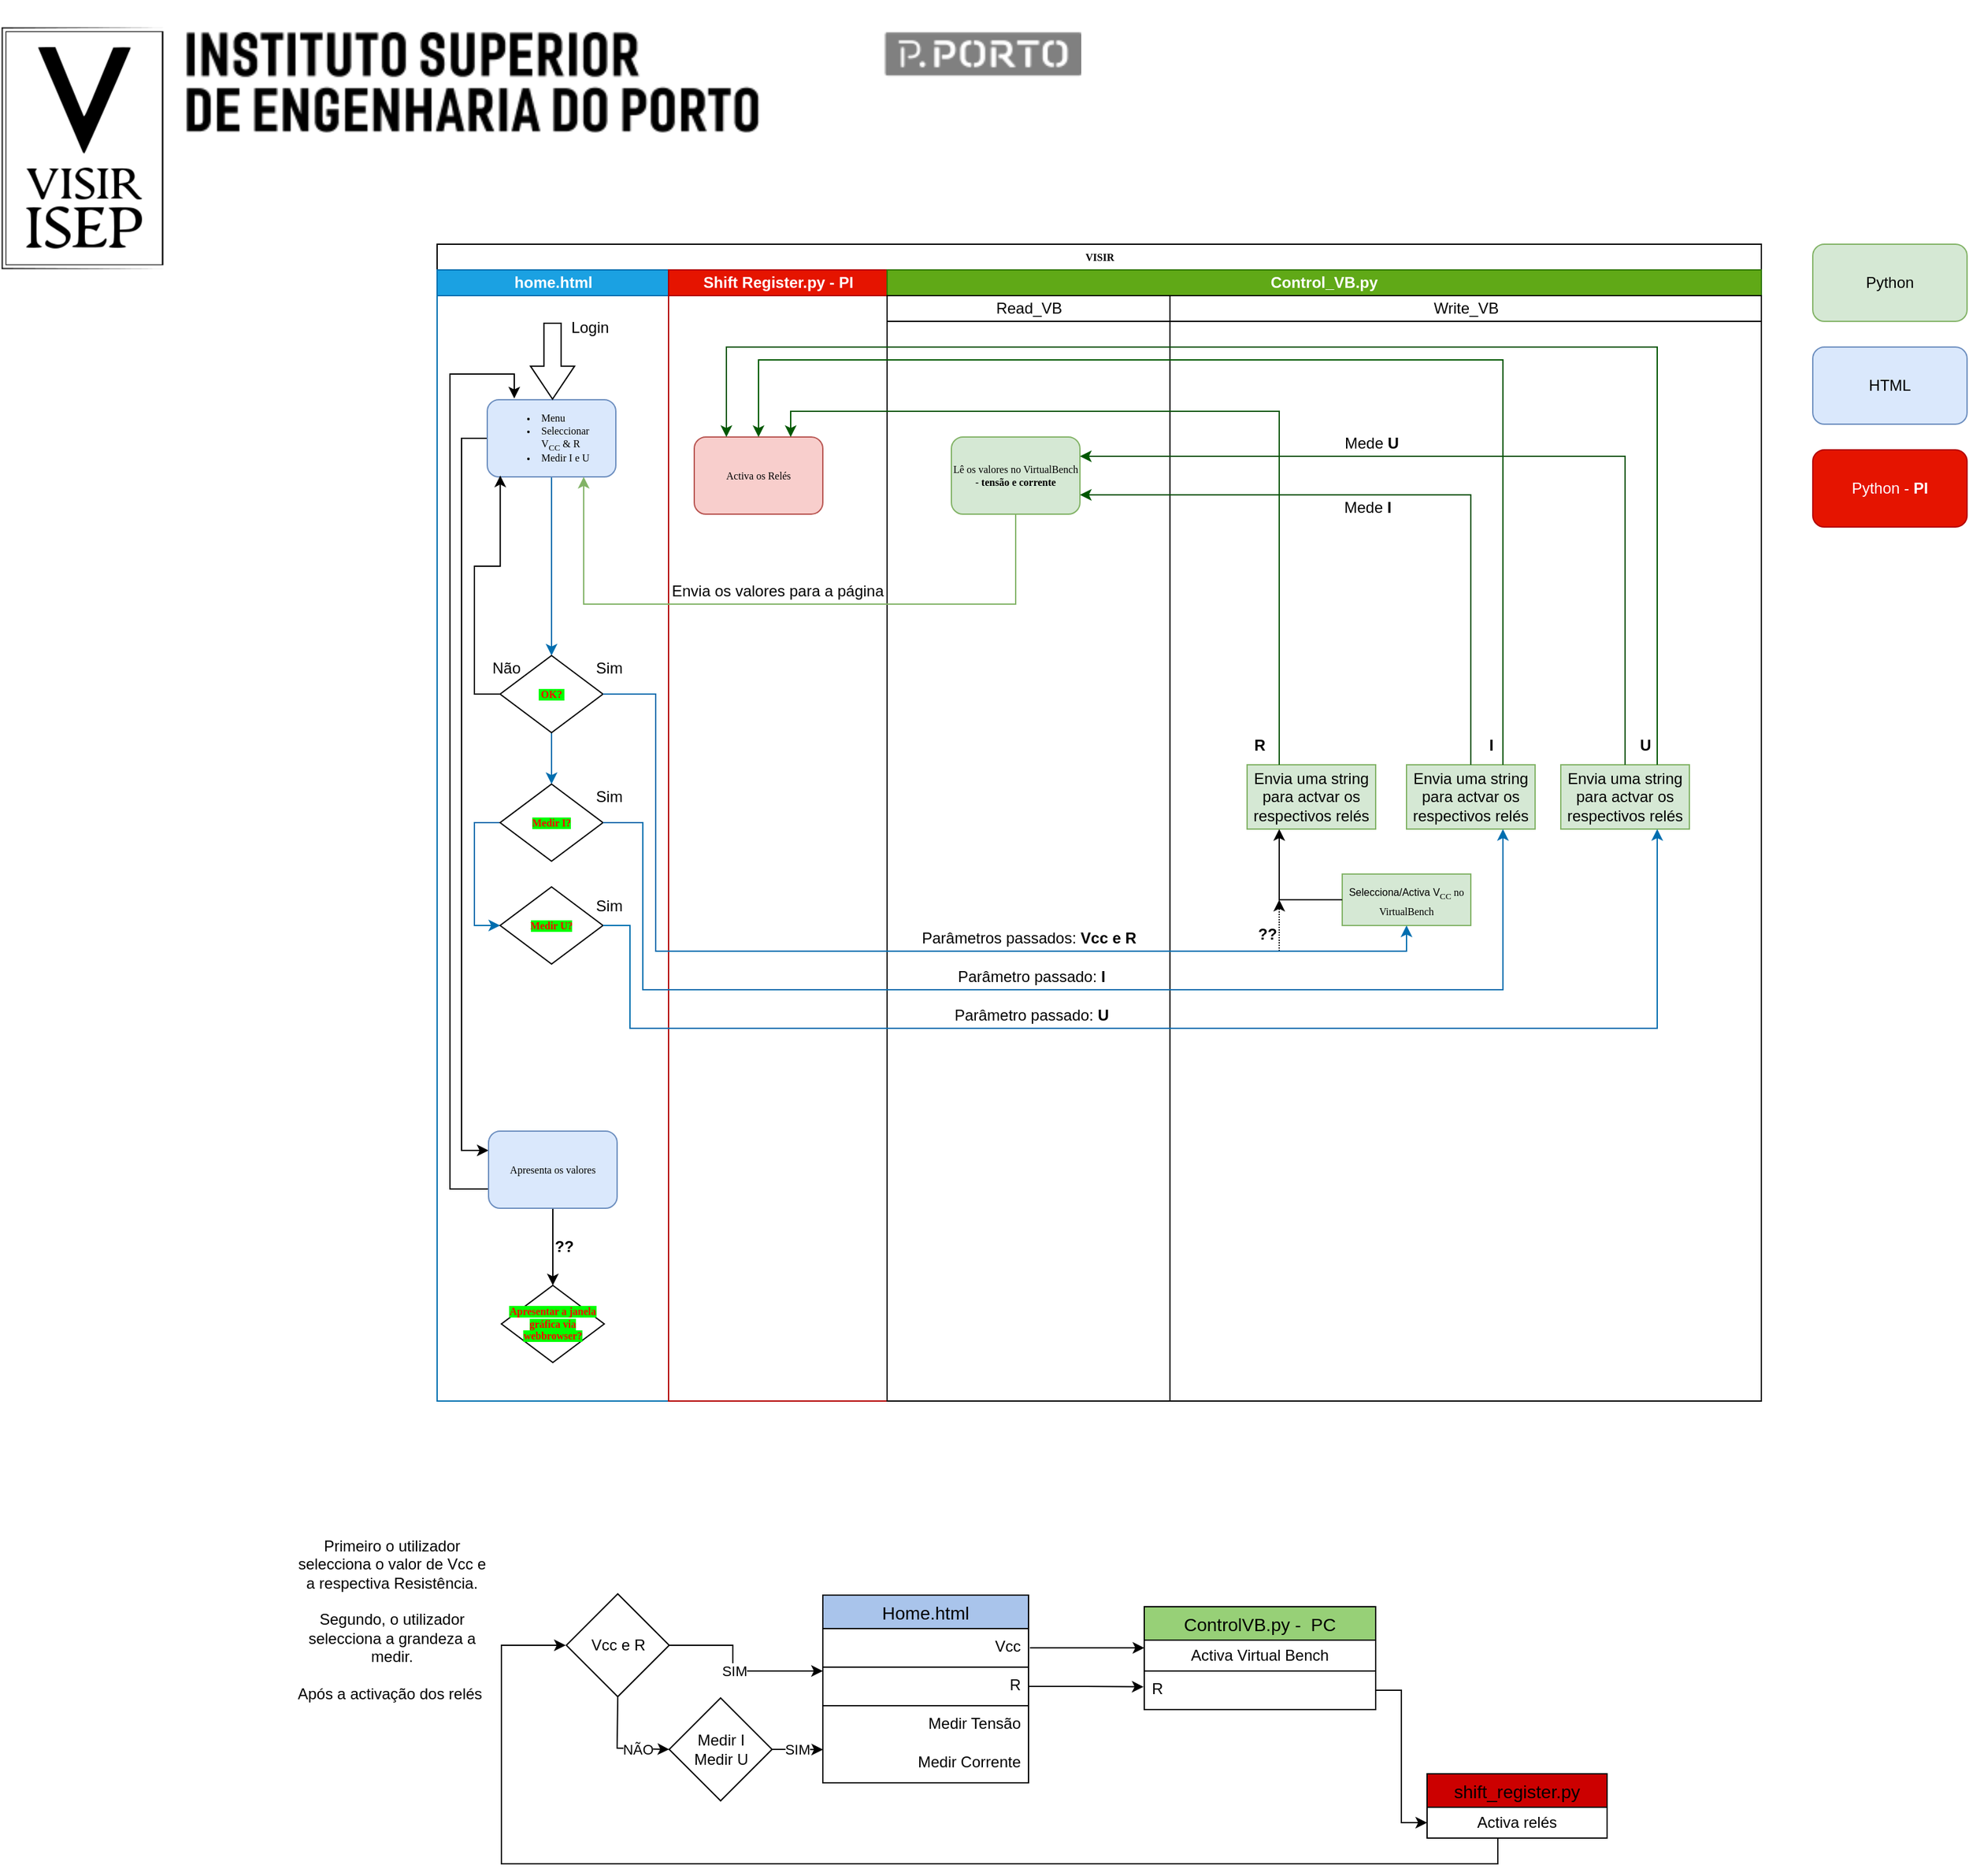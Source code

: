<mxfile version="23.0.2" type="github">
  <diagram name="Page-1" id="74e2e168-ea6b-b213-b513-2b3c1d86103e">
    <mxGraphModel dx="679" dy="288" grid="1" gridSize="10" guides="1" tooltips="1" connect="1" arrows="1" fold="1" page="1" pageScale="1" pageWidth="1654" pageHeight="1169" background="none" math="0" shadow="0">
      <root>
        <mxCell id="0" />
        <mxCell id="1" parent="0" />
        <mxCell id="77e6c97f196da883-1" value="VISIR" style="swimlane;html=1;childLayout=stackLayout;startSize=20;rounded=0;shadow=0;labelBackgroundColor=none;strokeWidth=1;fontFamily=Verdana;fontSize=8;align=center;glass=0;" parent="1" vertex="1">
          <mxGeometry x="370" y="210" width="1030" height="900" as="geometry">
            <mxRectangle x="70" y="40" width="60" height="20" as="alternateBounds" />
          </mxGeometry>
        </mxCell>
        <mxCell id="77e6c97f196da883-2" value="home.html" style="swimlane;html=1;startSize=20;fillColor=#1ba1e2;fontColor=#ffffff;strokeColor=#006EAF;" parent="77e6c97f196da883-1" vertex="1">
          <mxGeometry y="20" width="180" height="880" as="geometry" />
        </mxCell>
        <mxCell id="Stz53FhgeXE6KHRWkM9m-19" style="edgeStyle=orthogonalEdgeStyle;rounded=0;orthogonalLoop=1;jettySize=auto;html=1;exitX=0;exitY=0.5;exitDx=0;exitDy=0;entryX=0;entryY=0.25;entryDx=0;entryDy=0;" parent="77e6c97f196da883-2" source="77e6c97f196da883-8" target="Stz53FhgeXE6KHRWkM9m-18" edge="1">
          <mxGeometry relative="1" as="geometry" />
        </mxCell>
        <mxCell id="M2YFyVoE7GtHk2X1bXnB-52" style="edgeStyle=orthogonalEdgeStyle;rounded=0;orthogonalLoop=1;jettySize=auto;html=1;entryX=0.5;entryY=0;entryDx=0;entryDy=0;fillColor=#1ba1e2;strokeColor=#006EAF;" parent="77e6c97f196da883-2" source="77e6c97f196da883-8" target="77e6c97f196da883-13" edge="1">
          <mxGeometry relative="1" as="geometry">
            <Array as="points">
              <mxPoint x="89" y="280" />
              <mxPoint x="89" y="280" />
            </Array>
          </mxGeometry>
        </mxCell>
        <mxCell id="77e6c97f196da883-8" value="&lt;div align=&quot;left&quot;&gt;&lt;ul&gt;&lt;li&gt;Menu&lt;/li&gt;&lt;li&gt;Seleccionar V&lt;sub&gt;CC&lt;/sub&gt;&amp;nbsp;&amp;amp; R&lt;/li&gt;&lt;li&gt;Medir I e U&lt;/li&gt;&lt;/ul&gt;&lt;/div&gt;" style="rounded=1;whiteSpace=wrap;html=1;shadow=0;labelBackgroundColor=none;strokeWidth=1;fontFamily=Verdana;fontSize=8;align=left;fillColor=#dae8fc;strokeColor=#6c8ebf;" parent="77e6c97f196da883-2" vertex="1">
          <mxGeometry x="39" y="101" width="100" height="60" as="geometry" />
        </mxCell>
        <mxCell id="M2YFyVoE7GtHk2X1bXnB-54" value="" style="edgeStyle=orthogonalEdgeStyle;rounded=0;orthogonalLoop=1;jettySize=auto;html=1;fillColor=#1ba1e2;strokeColor=#006EAF;" parent="77e6c97f196da883-2" source="77e6c97f196da883-13" target="M2YFyVoE7GtHk2X1bXnB-53" edge="1">
          <mxGeometry relative="1" as="geometry" />
        </mxCell>
        <mxCell id="77e6c97f196da883-13" value="&lt;font color=&quot;#ff0000&quot;&gt;&lt;span style=&quot;background-color: rgb(0, 255, 0);&quot;&gt;&lt;b&gt;&amp;nbsp;OK?&amp;nbsp; &lt;br&gt;&lt;/b&gt;&lt;/span&gt;&lt;/font&gt;" style="rhombus;whiteSpace=wrap;html=1;rounded=0;shadow=0;labelBackgroundColor=none;strokeWidth=1;fontFamily=Verdana;fontSize=8;align=center;" parent="77e6c97f196da883-2" vertex="1">
          <mxGeometry x="49" y="300" width="80" height="60" as="geometry" />
        </mxCell>
        <mxCell id="Stz53FhgeXE6KHRWkM9m-17" value="Login" style="text;html=1;strokeColor=none;fillColor=none;align=center;verticalAlign=middle;whiteSpace=wrap;rounded=0;" parent="77e6c97f196da883-2" vertex="1">
          <mxGeometry x="89" y="30" width="60" height="30" as="geometry" />
        </mxCell>
        <mxCell id="Stz53FhgeXE6KHRWkM9m-20" style="edgeStyle=orthogonalEdgeStyle;rounded=0;orthogonalLoop=1;jettySize=auto;html=1;exitX=0;exitY=0.75;exitDx=0;exitDy=0;" parent="77e6c97f196da883-2" source="Stz53FhgeXE6KHRWkM9m-18" edge="1">
          <mxGeometry relative="1" as="geometry">
            <mxPoint x="60" y="100" as="targetPoint" />
            <Array as="points">
              <mxPoint x="10" y="715" />
              <mxPoint x="10" y="81" />
              <mxPoint x="60" y="81" />
            </Array>
          </mxGeometry>
        </mxCell>
        <mxCell id="Stz53FhgeXE6KHRWkM9m-26" value="" style="edgeStyle=orthogonalEdgeStyle;rounded=0;orthogonalLoop=1;jettySize=auto;html=1;" parent="77e6c97f196da883-2" source="Stz53FhgeXE6KHRWkM9m-18" target="Stz53FhgeXE6KHRWkM9m-25" edge="1">
          <mxGeometry relative="1" as="geometry" />
        </mxCell>
        <mxCell id="Stz53FhgeXE6KHRWkM9m-18" value="Apresenta os valores" style="rounded=1;whiteSpace=wrap;html=1;shadow=0;labelBackgroundColor=none;strokeWidth=1;fontFamily=Verdana;fontSize=8;align=center;fillColor=#dae8fc;strokeColor=#6c8ebf;" parent="77e6c97f196da883-2" vertex="1">
          <mxGeometry x="40" y="670" width="100" height="60" as="geometry" />
        </mxCell>
        <mxCell id="Stz53FhgeXE6KHRWkM9m-25" value="&lt;font color=&quot;#ff0000&quot;&gt;&lt;span style=&quot;background-color: rgb(0, 255, 0);&quot;&gt;&lt;b&gt;Apresentar a janela gráfica via webbrowser?&lt;br&gt;&lt;/b&gt;&lt;/span&gt;&lt;/font&gt;" style="rhombus;whiteSpace=wrap;html=1;rounded=0;shadow=0;labelBackgroundColor=none;strokeWidth=1;fontFamily=Verdana;fontSize=8;align=center;" parent="77e6c97f196da883-2" vertex="1">
          <mxGeometry x="50" y="790" width="80" height="60" as="geometry" />
        </mxCell>
        <mxCell id="Stz53FhgeXE6KHRWkM9m-16" value="" style="shape=flexArrow;endArrow=classic;html=1;rounded=0;width=13.333;endSize=8.22;" parent="77e6c97f196da883-2" edge="1">
          <mxGeometry width="50" height="50" relative="1" as="geometry">
            <mxPoint x="89.76" y="41" as="sourcePoint" />
            <mxPoint x="89.76" y="101" as="targetPoint" />
          </mxGeometry>
        </mxCell>
        <mxCell id="M2YFyVoE7GtHk2X1bXnB-59" style="edgeStyle=orthogonalEdgeStyle;rounded=0;orthogonalLoop=1;jettySize=auto;html=1;exitX=0;exitY=0.5;exitDx=0;exitDy=0;entryX=0;entryY=0.5;entryDx=0;entryDy=0;fillColor=#1ba1e2;strokeColor=#006EAF;" parent="77e6c97f196da883-2" source="M2YFyVoE7GtHk2X1bXnB-53" target="M2YFyVoE7GtHk2X1bXnB-58" edge="1">
          <mxGeometry relative="1" as="geometry" />
        </mxCell>
        <mxCell id="M2YFyVoE7GtHk2X1bXnB-53" value="&lt;font color=&quot;#ff0000&quot;&gt;&lt;span style=&quot;background-color: rgb(0, 255, 0);&quot;&gt;&lt;b&gt;Medir I?&lt;br&gt;&lt;/b&gt;&lt;/span&gt;&lt;/font&gt;" style="rhombus;whiteSpace=wrap;html=1;rounded=0;shadow=0;labelBackgroundColor=none;strokeWidth=1;fontFamily=Verdana;fontSize=8;align=center;" parent="77e6c97f196da883-2" vertex="1">
          <mxGeometry x="49" y="400" width="80" height="60" as="geometry" />
        </mxCell>
        <mxCell id="M2YFyVoE7GtHk2X1bXnB-58" value="&lt;font color=&quot;#ff0000&quot;&gt;&lt;span style=&quot;background-color: rgb(0, 255, 0);&quot;&gt;&lt;b&gt;Medir U?&lt;br&gt;&lt;/b&gt;&lt;/span&gt;&lt;/font&gt;" style="rhombus;whiteSpace=wrap;html=1;rounded=0;shadow=0;labelBackgroundColor=none;strokeWidth=1;fontFamily=Verdana;fontSize=8;align=center;" parent="77e6c97f196da883-2" vertex="1">
          <mxGeometry x="49" y="480" width="80" height="60" as="geometry" />
        </mxCell>
        <mxCell id="M2YFyVoE7GtHk2X1bXnB-63" value="Sim" style="text;html=1;strokeColor=none;fillColor=none;align=center;verticalAlign=middle;whiteSpace=wrap;rounded=0;" parent="77e6c97f196da883-2" vertex="1">
          <mxGeometry x="119" y="300" width="30" height="20" as="geometry" />
        </mxCell>
        <mxCell id="M2YFyVoE7GtHk2X1bXnB-64" style="edgeStyle=orthogonalEdgeStyle;rounded=0;orthogonalLoop=1;jettySize=auto;html=1;exitX=0;exitY=0.5;exitDx=0;exitDy=0;entryX=0.101;entryY=0.983;entryDx=0;entryDy=0;entryPerimeter=0;" parent="77e6c97f196da883-2" source="77e6c97f196da883-13" target="77e6c97f196da883-8" edge="1">
          <mxGeometry relative="1" as="geometry" />
        </mxCell>
        <mxCell id="M2YFyVoE7GtHk2X1bXnB-66" value="Não" style="text;html=1;strokeColor=none;fillColor=none;align=center;verticalAlign=middle;whiteSpace=wrap;rounded=0;" parent="77e6c97f196da883-2" vertex="1">
          <mxGeometry x="39" y="300" width="30" height="20" as="geometry" />
        </mxCell>
        <mxCell id="M2YFyVoE7GtHk2X1bXnB-67" value="Sim" style="text;html=1;strokeColor=none;fillColor=none;align=center;verticalAlign=middle;whiteSpace=wrap;rounded=0;" parent="77e6c97f196da883-2" vertex="1">
          <mxGeometry x="119" y="400" width="30" height="20" as="geometry" />
        </mxCell>
        <mxCell id="M2YFyVoE7GtHk2X1bXnB-68" value="Sim" style="text;html=1;strokeColor=none;fillColor=none;align=center;verticalAlign=middle;whiteSpace=wrap;rounded=0;" parent="77e6c97f196da883-2" vertex="1">
          <mxGeometry x="119" y="485" width="30" height="20" as="geometry" />
        </mxCell>
        <mxCell id="91q0ghGjpq0emtfq6_aE-26" value="&lt;div&gt;&lt;b&gt;??&lt;/b&gt;&lt;/div&gt;" style="text;html=1;strokeColor=none;fillColor=none;align=center;verticalAlign=middle;whiteSpace=wrap;rounded=0;" parent="77e6c97f196da883-2" vertex="1">
          <mxGeometry x="89" y="750" width="20" height="20" as="geometry" />
        </mxCell>
        <mxCell id="77e6c97f196da883-40" style="edgeStyle=orthogonalEdgeStyle;rounded=1;html=1;labelBackgroundColor=none;startArrow=none;startFill=0;startSize=5;endArrow=classicThin;endFill=1;endSize=5;jettySize=auto;orthogonalLoop=1;strokeWidth=1;fontFamily=Verdana;fontSize=8" parent="77e6c97f196da883-1" edge="1">
          <mxGeometry relative="1" as="geometry">
            <mxPoint x="660" y="20" as="sourcePoint" />
            <mxPoint x="660" y="20" as="targetPoint" />
          </mxGeometry>
        </mxCell>
        <mxCell id="77e6c97f196da883-3" value="Shift Register.py - PI" style="swimlane;html=1;startSize=20;fillColor=#e51400;fontColor=#ffffff;strokeColor=#B20000;" parent="77e6c97f196da883-1" vertex="1">
          <mxGeometry x="180" y="20" width="170" height="880" as="geometry" />
        </mxCell>
        <mxCell id="77e6c97f196da883-11" value="Activa os Relés" style="rounded=1;whiteSpace=wrap;html=1;shadow=0;labelBackgroundColor=none;strokeWidth=1;fontFamily=Verdana;fontSize=8;align=center;fillColor=#f8cecc;strokeColor=#b85450;" parent="77e6c97f196da883-3" vertex="1">
          <mxGeometry x="20" y="130" width="100" height="60" as="geometry" />
        </mxCell>
        <mxCell id="8H8KK3qULcMsiAke63Tr-47" value="&lt;div&gt;Envia os valores para a página&lt;/div&gt;" style="text;html=1;strokeColor=none;fillColor=none;align=center;verticalAlign=middle;whiteSpace=wrap;rounded=0;" parent="77e6c97f196da883-3" vertex="1">
          <mxGeometry y="240" width="170" height="20" as="geometry" />
        </mxCell>
        <mxCell id="8H8KK3qULcMsiAke63Tr-33" style="edgeStyle=orthogonalEdgeStyle;rounded=0;orthogonalLoop=1;jettySize=auto;html=1;exitX=0.5;exitY=1;exitDx=0;exitDy=0;" parent="77e6c97f196da883-1" source="8H8KK3qULcMsiAke63Tr-32" target="8H8KK3qULcMsiAke63Tr-32" edge="1">
          <mxGeometry relative="1" as="geometry" />
        </mxCell>
        <mxCell id="8H8KK3qULcMsiAke63Tr-32" value="Control_VB.py" style="swimlane;whiteSpace=wrap;html=1;startSize=20;fillColor=#60a917;fontColor=#ffffff;strokeColor=#2D7600;" parent="77e6c97f196da883-1" vertex="1">
          <mxGeometry x="350" y="20" width="680" height="880" as="geometry" />
        </mxCell>
        <mxCell id="77e6c97f196da883-4" value="&lt;span style=&quot;font-weight: normal;&quot;&gt;Read_VB&lt;/span&gt;" style="swimlane;html=1;startSize=20;" parent="8H8KK3qULcMsiAke63Tr-32" vertex="1">
          <mxGeometry y="20" width="220" height="860" as="geometry" />
        </mxCell>
        <mxCell id="77e6c97f196da883-12" value="&lt;div&gt;Lê os valores no VirtualBench -&lt;b&gt; tensão e corrente&lt;/b&gt;&lt;/div&gt;" style="rounded=1;whiteSpace=wrap;html=1;shadow=0;labelBackgroundColor=none;strokeWidth=1;fontFamily=Verdana;fontSize=8;align=center;fillColor=#d5e8d4;strokeColor=#82b366;" parent="77e6c97f196da883-4" vertex="1">
          <mxGeometry x="50" y="110" width="100" height="60" as="geometry" />
        </mxCell>
        <mxCell id="M2YFyVoE7GtHk2X1bXnB-7" value="Parâmetros passados: &lt;b&gt;Vcc e R&lt;/b&gt;" style="text;html=1;strokeColor=none;fillColor=none;align=center;verticalAlign=middle;whiteSpace=wrap;rounded=0;" parent="77e6c97f196da883-4" vertex="1">
          <mxGeometry x="22.5" y="490" width="175" height="20" as="geometry" />
        </mxCell>
        <mxCell id="M2YFyVoE7GtHk2X1bXnB-69" value="Parâmetro passado: &lt;b&gt;I&lt;/b&gt;" style="text;html=1;strokeColor=none;fillColor=none;align=center;verticalAlign=middle;whiteSpace=wrap;rounded=0;" parent="77e6c97f196da883-4" vertex="1">
          <mxGeometry x="25" y="520" width="175" height="20" as="geometry" />
        </mxCell>
        <mxCell id="M2YFyVoE7GtHk2X1bXnB-70" value="Parâmetro passado: &lt;b&gt;U&lt;/b&gt;" style="text;html=1;strokeColor=none;fillColor=none;align=center;verticalAlign=middle;whiteSpace=wrap;rounded=0;" parent="77e6c97f196da883-4" vertex="1">
          <mxGeometry x="25" y="550" width="175" height="20" as="geometry" />
        </mxCell>
        <mxCell id="77e6c97f196da883-5" value="&lt;span style=&quot;font-weight: normal;&quot;&gt;Write_VB&lt;/span&gt;" style="swimlane;html=1;startSize=20;" parent="8H8KK3qULcMsiAke63Tr-32" vertex="1">
          <mxGeometry x="220" y="20" width="460" height="860" as="geometry" />
        </mxCell>
        <mxCell id="M2YFyVoE7GtHk2X1bXnB-13" value="&lt;div&gt;&lt;b&gt;R&lt;/b&gt;&lt;/div&gt;" style="text;html=1;strokeColor=none;fillColor=none;align=center;verticalAlign=middle;whiteSpace=wrap;rounded=0;" parent="77e6c97f196da883-5" vertex="1">
          <mxGeometry x="60" y="340" width="20" height="20" as="geometry" />
        </mxCell>
        <mxCell id="8H8KK3qULcMsiAke63Tr-107" value="Envia uma string para actvar os respectivos relés" style="whiteSpace=wrap;html=1;fillColor=#d5e8d4;strokeColor=#82b366;" parent="77e6c97f196da883-5" vertex="1">
          <mxGeometry x="60" y="365" width="100" height="50" as="geometry" />
        </mxCell>
        <mxCell id="8H8KK3qULcMsiAke63Tr-106" value="&lt;font style=&quot;font-size: 8px;&quot;&gt;Selecciona/Activa V&lt;sub style=&quot;border-color: var(--border-color); font-family: Verdana;&quot;&gt;CC&lt;/sub&gt;&lt;span style=&quot;font-family: Verdana;&quot;&gt;&amp;nbsp;no VirtualBench&lt;/span&gt;&lt;/font&gt;" style="whiteSpace=wrap;html=1;fillColor=#d5e8d4;strokeColor=#82b366;" parent="77e6c97f196da883-5" vertex="1">
          <mxGeometry x="134" y="450" width="100" height="40" as="geometry" />
        </mxCell>
        <mxCell id="M2YFyVoE7GtHk2X1bXnB-9" style="edgeStyle=orthogonalEdgeStyle;rounded=0;orthogonalLoop=1;jettySize=auto;html=1;exitX=0;exitY=0.5;exitDx=0;exitDy=0;entryX=0.25;entryY=1;entryDx=0;entryDy=0;" parent="77e6c97f196da883-5" source="8H8KK3qULcMsiAke63Tr-106" target="8H8KK3qULcMsiAke63Tr-107" edge="1">
          <mxGeometry relative="1" as="geometry" />
        </mxCell>
        <mxCell id="8H8KK3qULcMsiAke63Tr-109" value="Envia uma string para actvar os respectivos relés" style="whiteSpace=wrap;html=1;fillColor=#d5e8d4;strokeColor=#82b366;" parent="77e6c97f196da883-5" vertex="1">
          <mxGeometry x="184" y="365" width="100" height="50" as="geometry" />
        </mxCell>
        <mxCell id="M2YFyVoE7GtHk2X1bXnB-49" value="Envia uma string para actvar os respectivos relés" style="whiteSpace=wrap;html=1;fillColor=#d5e8d4;strokeColor=#82b366;" parent="77e6c97f196da883-5" vertex="1">
          <mxGeometry x="304" y="365" width="100" height="50" as="geometry" />
        </mxCell>
        <mxCell id="M2YFyVoE7GtHk2X1bXnB-72" value="&lt;div&gt;&lt;b&gt;U&lt;/b&gt;&lt;/div&gt;" style="text;html=1;strokeColor=none;fillColor=none;align=center;verticalAlign=middle;whiteSpace=wrap;rounded=0;" parent="77e6c97f196da883-5" vertex="1">
          <mxGeometry x="360" y="340" width="20" height="20" as="geometry" />
        </mxCell>
        <mxCell id="M2YFyVoE7GtHk2X1bXnB-91" value="&lt;div&gt;&lt;b&gt;I&lt;/b&gt;&lt;/div&gt;" style="text;html=1;strokeColor=none;fillColor=none;align=center;verticalAlign=middle;whiteSpace=wrap;rounded=0;" parent="77e6c97f196da883-5" vertex="1">
          <mxGeometry x="240" y="340" width="20" height="20" as="geometry" />
        </mxCell>
        <mxCell id="M2YFyVoE7GtHk2X1bXnB-94" value="" style="endArrow=classic;html=1;rounded=0;dashed=1;dashPattern=1 1;" parent="77e6c97f196da883-5" edge="1">
          <mxGeometry width="50" height="50" relative="1" as="geometry">
            <mxPoint x="85" y="510" as="sourcePoint" />
            <mxPoint x="85" y="470" as="targetPoint" />
          </mxGeometry>
        </mxCell>
        <mxCell id="M2YFyVoE7GtHk2X1bXnB-95" value="&lt;div&gt;&lt;b&gt;??&lt;/b&gt;&lt;/div&gt;" style="text;html=1;strokeColor=none;fillColor=none;align=center;verticalAlign=middle;whiteSpace=wrap;rounded=0;" parent="77e6c97f196da883-5" vertex="1">
          <mxGeometry x="66" y="487" width="20" height="20" as="geometry" />
        </mxCell>
        <mxCell id="91q0ghGjpq0emtfq6_aE-4" value="Mede &lt;b&gt;I&lt;/b&gt;" style="text;html=1;strokeColor=none;fillColor=none;align=center;verticalAlign=middle;whiteSpace=wrap;rounded=0;" parent="77e6c97f196da883-5" vertex="1">
          <mxGeometry x="124" y="150" width="60" height="30" as="geometry" />
        </mxCell>
        <mxCell id="91q0ghGjpq0emtfq6_aE-25" value="Mede &lt;b&gt;U&lt;/b&gt;" style="text;html=1;strokeColor=none;fillColor=none;align=center;verticalAlign=middle;whiteSpace=wrap;rounded=0;" parent="77e6c97f196da883-5" vertex="1">
          <mxGeometry x="127" y="100" width="60" height="30" as="geometry" />
        </mxCell>
        <mxCell id="91q0ghGjpq0emtfq6_aE-1" style="edgeStyle=orthogonalEdgeStyle;rounded=0;orthogonalLoop=1;jettySize=auto;html=1;exitX=0.5;exitY=0;exitDx=0;exitDy=0;entryX=1;entryY=0.75;entryDx=0;entryDy=0;fillColor=#008a00;strokeColor=#005700;" parent="8H8KK3qULcMsiAke63Tr-32" source="8H8KK3qULcMsiAke63Tr-109" target="77e6c97f196da883-12" edge="1">
          <mxGeometry relative="1" as="geometry" />
        </mxCell>
        <mxCell id="91q0ghGjpq0emtfq6_aE-2" style="edgeStyle=orthogonalEdgeStyle;rounded=0;orthogonalLoop=1;jettySize=auto;html=1;exitX=0.5;exitY=0;exitDx=0;exitDy=0;entryX=1;entryY=0.25;entryDx=0;entryDy=0;fillColor=#008a00;strokeColor=#005700;" parent="8H8KK3qULcMsiAke63Tr-32" source="M2YFyVoE7GtHk2X1bXnB-49" target="77e6c97f196da883-12" edge="1">
          <mxGeometry relative="1" as="geometry" />
        </mxCell>
        <mxCell id="Stz53FhgeXE6KHRWkM9m-15" style="edgeStyle=orthogonalEdgeStyle;rounded=0;orthogonalLoop=1;jettySize=auto;html=1;exitX=0.5;exitY=1;exitDx=0;exitDy=0;entryX=0.75;entryY=1;entryDx=0;entryDy=0;fillColor=#d5e8d4;strokeColor=#82b366;" parent="77e6c97f196da883-1" source="77e6c97f196da883-12" target="77e6c97f196da883-8" edge="1">
          <mxGeometry relative="1" as="geometry">
            <Array as="points">
              <mxPoint x="450" y="280" />
              <mxPoint x="114" y="280" />
            </Array>
            <mxPoint x="380" y="220" as="sourcePoint" />
            <mxPoint x="110" y="190" as="targetPoint" />
          </mxGeometry>
        </mxCell>
        <mxCell id="8H8KK3qULcMsiAke63Tr-96" style="edgeStyle=orthogonalEdgeStyle;rounded=0;orthogonalLoop=1;jettySize=auto;html=1;entryX=0.75;entryY=0;entryDx=0;entryDy=0;exitX=0.25;exitY=0;exitDx=0;exitDy=0;fillColor=#008a00;strokeColor=#005700;" parent="77e6c97f196da883-1" source="8H8KK3qULcMsiAke63Tr-107" target="77e6c97f196da883-11" edge="1">
          <mxGeometry relative="1" as="geometry">
            <mxPoint x="860" y="120" as="sourcePoint" />
            <Array as="points">
              <mxPoint x="655" y="130" />
              <mxPoint x="275" y="130" />
            </Array>
          </mxGeometry>
        </mxCell>
        <mxCell id="Stz53FhgeXE6KHRWkM9m-8" style="edgeStyle=orthogonalEdgeStyle;rounded=0;orthogonalLoop=1;jettySize=auto;html=1;exitX=1;exitY=0.5;exitDx=0;exitDy=0;entryX=0.5;entryY=1;entryDx=0;entryDy=0;fillColor=#1ba1e2;strokeColor=#006EAF;" parent="77e6c97f196da883-1" source="77e6c97f196da883-13" target="8H8KK3qULcMsiAke63Tr-106" edge="1">
          <mxGeometry relative="1" as="geometry">
            <mxPoint x="840" y="280" as="targetPoint" />
            <Array as="points">
              <mxPoint x="170" y="350" />
              <mxPoint x="170" y="550" />
              <mxPoint x="754" y="550" />
            </Array>
          </mxGeometry>
        </mxCell>
        <mxCell id="M2YFyVoE7GtHk2X1bXnB-55" style="edgeStyle=orthogonalEdgeStyle;rounded=0;orthogonalLoop=1;jettySize=auto;html=1;exitX=1;exitY=0.5;exitDx=0;exitDy=0;entryX=0.75;entryY=1;entryDx=0;entryDy=0;fillColor=#1ba1e2;strokeColor=#006EAF;" parent="77e6c97f196da883-1" source="M2YFyVoE7GtHk2X1bXnB-53" target="8H8KK3qULcMsiAke63Tr-109" edge="1">
          <mxGeometry relative="1" as="geometry">
            <Array as="points">
              <mxPoint x="160" y="450" />
              <mxPoint x="160" y="580" />
              <mxPoint x="829" y="580" />
            </Array>
          </mxGeometry>
        </mxCell>
        <mxCell id="M2YFyVoE7GtHk2X1bXnB-56" style="edgeStyle=orthogonalEdgeStyle;rounded=0;orthogonalLoop=1;jettySize=auto;html=1;exitX=0.75;exitY=0;exitDx=0;exitDy=0;entryX=0.5;entryY=0;entryDx=0;entryDy=0;fillColor=#008a00;strokeColor=#005700;" parent="77e6c97f196da883-1" source="8H8KK3qULcMsiAke63Tr-109" target="77e6c97f196da883-11" edge="1">
          <mxGeometry relative="1" as="geometry">
            <Array as="points">
              <mxPoint x="829" y="90" />
              <mxPoint x="250" y="90" />
            </Array>
          </mxGeometry>
        </mxCell>
        <mxCell id="M2YFyVoE7GtHk2X1bXnB-60" style="edgeStyle=orthogonalEdgeStyle;rounded=0;orthogonalLoop=1;jettySize=auto;html=1;exitX=1;exitY=0.5;exitDx=0;exitDy=0;entryX=0.75;entryY=1;entryDx=0;entryDy=0;fillColor=#1ba1e2;strokeColor=#006EAF;" parent="77e6c97f196da883-1" source="M2YFyVoE7GtHk2X1bXnB-58" target="M2YFyVoE7GtHk2X1bXnB-49" edge="1">
          <mxGeometry relative="1" as="geometry">
            <Array as="points">
              <mxPoint x="150" y="530" />
              <mxPoint x="150" y="610" />
              <mxPoint x="949" y="610" />
            </Array>
          </mxGeometry>
        </mxCell>
        <mxCell id="M2YFyVoE7GtHk2X1bXnB-61" style="edgeStyle=orthogonalEdgeStyle;rounded=0;orthogonalLoop=1;jettySize=auto;html=1;exitX=0.75;exitY=0;exitDx=0;exitDy=0;entryX=0.25;entryY=0;entryDx=0;entryDy=0;fillColor=#008a00;strokeColor=#005700;" parent="77e6c97f196da883-1" source="M2YFyVoE7GtHk2X1bXnB-49" target="77e6c97f196da883-11" edge="1">
          <mxGeometry relative="1" as="geometry">
            <Array as="points">
              <mxPoint x="949" y="80" />
              <mxPoint x="225" y="80" />
            </Array>
          </mxGeometry>
        </mxCell>
        <mxCell id="Stz53FhgeXE6KHRWkM9m-22" value="Python" style="rounded=1;whiteSpace=wrap;html=1;fillColor=#d5e8d4;strokeColor=#82b366;" parent="1" vertex="1">
          <mxGeometry x="1440" y="210" width="120" height="60" as="geometry" />
        </mxCell>
        <mxCell id="Stz53FhgeXE6KHRWkM9m-23" value="HTML" style="rounded=1;whiteSpace=wrap;html=1;fillColor=#dae8fc;strokeColor=#6c8ebf;shadow=0;" parent="1" vertex="1">
          <mxGeometry x="1440" y="290" width="120" height="60" as="geometry" />
        </mxCell>
        <mxCell id="91q0ghGjpq0emtfq6_aE-27" value="Python - &lt;b&gt;PI&lt;/b&gt;" style="rounded=1;whiteSpace=wrap;html=1;fillColor=#e51400;strokeColor=#B20000;fontColor=#ffffff;" parent="1" vertex="1">
          <mxGeometry x="1440" y="370" width="120" height="60" as="geometry" />
        </mxCell>
        <mxCell id="91q0ghGjpq0emtfq6_aE-29" value="" style="shape=image;verticalLabelPosition=bottom;labelBackgroundColor=default;verticalAlign=top;aspect=fixed;imageAspect=0;image=data:image/png,iVBORw0KGgoAAAANSUhEUgAAANAAAAE0CAYAAABdBr1UAAAACXBIWXMAAC4j&#xa;AAAuIwF4pT92AAAAGXRFWHRTb2Z0d2FyZQB3d3cuaW5rc2NhcGUub3Jnm+48&#xa;GgAAIABJREFUeJztnXe4JVWVt9/V3dB0IEqTh6CiBMOogIgyCKIzgIoR5xNE&#xa;sEUBAwzmEWfa9DiKM9o0IBJUGgFFBQQMCCIIqAMiEkWS4Kgk0W460HRa3x97&#xa;H+7pcyvX3nWqzl3v89TTfU9Vrb1PnfpVWHvttURVMQyjGpOG3QHD6DJTev8R&#xa;kaq3okXAyjDdKcRyYEmD7QEsAJq8VT8BLCuw3ePAqpK2nwSWDny2GliYs1+V&#xa;Y7AM912SWAysSFn395LtgPtOT2asX4k7V/sp8r2TWKKqy6FPQJ4r/FIGxR3c&#xa;suR94SQqf2Gc8MqQdMCLUOWCskJVF1doyxgygwK6TlU/P5SeGEYHsXcgw6iB&#xa;CcgwajD4CLcGNRwLhjHSqKpAjoD6NzQMY/xNxR7hDKMGJiDDqIEJyDBqYAIy&#xa;jBqYgAyjBiYgw6iBCcgwamACMowamIAMowYmIMOogQnIMGpgAjKMGpiADKMG&#xa;JiDDqIEJyDBqYAIyjBqYgAyjBiYgw6hB7pTutiMipwHPB9YD1gbWAab1bTIF&#xa;WLek2YeAbXrJ84zxiMgOwGH+z+nAVP//DQDB/RYz/GczgbX6dk/K07cYeBD4&#xa;paqeHaHLUei8gHBZLHcLbHMz4HXA+YHtjhIfBGZHsFslcebQGIVHuJMpn962&#xa;CEdFsDkSiMj6wL9GML0K+GoEu9HovIBU9Y/AJRFMv1xEdo5gdxR4O2OPZyH5&#xa;vqreH8FuNDovIM+8SHaPiGS367wrkt2TItmNxkgISFWvBG6NYPrtIhLjSttZ&#xa;RGQvIMad+Q7gqgh2ozISAvKcEsHmBsBbItjtMrHeDU/UDlZ7GyUBzQf+FsHu&#xa;kRFsdhIRmYXzToZmAfDNCHajMzICUtWlwDcimN5VRHaJYLeLHMHYeE9Ivq6q&#xa;TRdNC8LICMgzjzgu7XdHsNkpRGQScZwqCpwawW4jjJSAvAv0RxFMv1VENoxg&#xa;t0vsD2wbwe4PVfWuCHYbYaQE5Inh0p4OHBLBbpeI5TzonOu6n1EU0OXAnRHs&#xa;HiUiE7LUi4hsDfxzBNP3AD+JYLcxRk5A3hV6cgTTOwJ7RrDbBY4EJkewO09V&#xa;V0ew2xgjJyDPWcQJSpxw8XEisjbwjgimF+N+p04zkgJS1UW4caHQvEFENo1g&#xa;t828AYjxneeraqcir5MYSQF55gGhHw/WBg4PbLPtxLrrfiWS3UYZWQGp6t3E&#xa;eUE9SkRivA+0DhGJ9d53hareFsFu44ysgDwxXNqxPFJt5Gjc7NLQdNp13c+o&#xa;C+hHQIxBupGPjxOR6cDBEUw/AFwawe5QGGkBeZd2jGftA0Rk2wh228TBQIzo&#xa;i5NVNUa41VAYaQF5zgQeD2xzEvDOwDbbRoz4vyeAr0WwOzRGXkDepX1OBNOz&#xa;RWSt/M26h4jsBrwogulzVPWxCHaHxsgLyDMPF/Ubkl7mnlEkluu6s1HXaUwI&#xa;Aanq74ArI5geucgEEdkAOCiC6WtU9cYIdofKhBCQJ4ZLe28R2SmC3WFyOC76&#xa;PDQj47ruZyIJ6BLgDxHsjkzmHh9tHsN58Bfgwgh2h86EEZCP+o3h0j7Mj5mM&#xa;AvsAz45g9yuquiKC3aEzYQTkOR2Xlzkko5S5J8Y73XLccR9JJpSAVHUBcG4E&#xa;052PTBCRzYDXRjD9bVV9OILdVjChBOSZS3iX9m4iEmPcpEmOYM0KCqEYSedB&#xa;jwknIFW9Hfh5BNOdzdzjo8tjVFq4UVWvj2C3NUw4AXliuLQP7nDmnlcD20Sw&#xa;OzeCzVYxUQV0EXB/YJuxopebIIbz4FHgOxHstooJKSAfDXxaBNNHdy1zj4g8&#xa;HXhlBNNfVdVlEey2igkpIM/pQOgfuIuZe44k/Hmwko4VyqrKhBWQqv4V+FYE&#xa;051xaYvIVFyxrNBcoKp/imC3dUxYAXlOjGDzjR3K3PNmYJMIdkfadd3PhBaQ&#xa;qt4EXBfYbJcy98Rwvd+sqtdEsNtKJrSAPDFc2ke2PXOPjyJ/WQTTI++67scE&#xa;BN8DQj+vbwO8KrDN0Lw3gs1HgfMi2G0tE15AqrqSOC7t1joTRGQmccasTp0I&#xa;rut+JryAPKcBTwa2eYCvatBGDgHWC2xzOSM4ZTsPExDgo4VDj5pPJl45+LrE&#xa;6Nf5qvqXCHZbjQlojBjOhNm+ukFrEJE9gBdEMB1jSKD1mIA8Pmo4dOTwZsDr&#xa;A9usS4y4t+tU9YYIdluPCWhNYtyFWpO5R0Q2Bt4UwfSEcl33YwJak/OBhwLb&#xa;3EtEnhPYZlVmA+sEtvlnXHT7hMQE1IeqLieOS3vozgRfpj5G5MGJo5owpAgm&#xa;oPGcinPJhuRQEZkR2GZZ/gXYLrDNpbjc4xMWE9AAqvogcEFgs+sDbw1ssywx&#xa;3sXmj1qu67KYgJKJ4Ux4TwSbhfADuvtFMH1KBJudwgSUgKr+Avh1YLPPF5EX&#xa;B7ZZlKMIX6b+MlW9NbDNzmECSufkCDYbd2n7gdwY0ysmrOu6HxNQOucBjwS2&#xa;eZCIPC2wzTzeTPgy9XcDlwW22UlMQCmo6pOE9zBNAw4LbDOPGHe9uT7X+ITH&#xa;BJTNyUDoMY6j/JhMdERkZ+Clgc0uAM4KbLOzmIAyUNU/AxcHNvsM4BWBbaYR&#xa;Y9Lcmaq6OILdTmICyqeT8XEisi7hx55WYa7rNTAB5aCqVwM3Bzb7GhHZKrDN&#xa;QQ4l/KS576vqfYFtdhoTUDFCp2maArwzsM1BYsS9met6ABNQMc4BQoesvEtE&#xa;YpQTQUT+CXhuYLM3qWqMqhadxgRUAFV9AvhaYLObE6egFURyXUew2XlMQMU5&#xa;GfcSHZLgJ7qIzCL8LNhHgG8HtjkSmIAKoqoPAJcGNruPiIQu6vsuYGpgm1+Z&#xa;aOmqimICKkdol3bQsvI+G+oRoex5JmS6qqKYgEqgqj8FQkcgHy4i0wPZilFp&#xa;7luqGnqa+8hgAipP6IHEDYC3BLIVw3kwYSotVMEEVJ6zcfFgIal94ovI9oSv&#xa;NHftRE1XVRQTUElUdQnhXdq7isguNW28l/C/p7muczABVWMeLXJp+7i30JXm&#xa;/sgETldVFBNQBVT1fuCHgc3+PxHZqOK+78AlLgnJSb5yhZGBCag6oV3a04C3&#xa;ld3Jzy0KnbBkCXBGYJsjiQmoIqp6OXBbYLPvrTDZbj9g+8D9mK+qfw9scyQx&#xa;AdXjK4HtPRPYt+Q+7w/cByXOHKiRxARUj28Aoa/UhR/HRORZhHddX6aqvwts&#xa;c2QxAdVAVZfiRBSSV4tI0RS8x+LCgUJirusSmIDqczIQMkNNoSTwIrIBFZwO&#xa;OdwF/CSwzZHGBFQTVb2X8C7t2SKSV4ZkNjAzcLtftnRV5TABhSH0S/fGZMTH&#xa;eU/d0YHbXIALUzJKYAIKw+VA6BfvLO/aa4GnB27vdEtXVR4TUABUVQmfS/uF&#xa;IrJbyrrjArdl6aoqYgIKx3xgYWCb41zaPmHInoHbuciHJxklMQEFQlUXEd6l&#xa;/RYR2WTgs+MDtwHwPxFsTghMQGEJ7dKeigsUBUBEXkL4gdP/9fWQjAqYgAKi&#xa;qncDPw5s9igRmew9b18KbBvs7lOLKcPuwAgyD9g/oL2tgQP9v6Er3D1A+Hqw&#xa;EwoTUHguA34PhExXdR6wdkB7PebZnJ962CNcYCK5tGOIZxE256c2JqA4fIPw&#xa;Lu3QnKGqbe9j6zEBRcC7tNtcxW0Vlq4qCCageMwjrEs7JBdYnZ8wmIAioar3&#xa;0N5K1jHc4RMSE1Bc2jg1+gZV/eWwOzEqmIDi8mOcS7tNfHHYHRglTEAR8S7t&#xa;NkU528BpYExA8fk68PiwO+E50QZOw2ICiox3ac8fdj9wA6dnDrsTo4YJqBlO&#xa;ZPgubRs4jYAJqAF8lPblQ+yCDZxGwgTUHMN0advAaSRMQM3xQ1zetWFgA6eR&#xa;MAE1hHdph86lXQQbOI2ICahZzqR5l/YJDbc3oTABNYh3aX+zwSYfAC5ssL0J&#xa;hwmoeebiSog0gQ2cRsYE1DCqehdwRQNN2cBpA5iAhkMTLu3TbeA0Piag4XAp&#xa;cV3aqwifl8FIwAQ0BLxL+6sRm/ieDZw2gwloeHwNiFUNwQZOG8IENCRUNVY9&#xa;nhtU9VcR7BoJmICGyzzCu7Rt4LRBTEBDxFfD/mlAkzZw2jAmoOET0qU91wZO&#xa;m8UENHwuBUJ4zBbhHBNGg5iAhoyvih0i8YgNnA4BE1A7OBNYUmN/GzgdEiag&#xa;FuBd2nWitG3G6ZAwAbWHE6nu0rYqc0PCBNQSVPUO4GcVdv2ZDZwODxNQu6ji&#xa;0raB0yFiAmoXFwN/KLH9rYQvamyUwATUIrxLu0zikRN8ZLcxJExA7eN0irm0&#xa;/wR8O3JfjBxMQC3Du7TPLbDpl1R1eez+GNmYgNpJXuKRhVi+g1ZgAmohqno7&#xa;cHXGJqdY2E47MAG1lzSX9pMZ64yGMQG1l+/j5vcMMl9VH2y6M0YyJqCWoqqr&#xa;GO/SXoXVOG0VJqB2cwawtO/v83xiRqMlmIBajKo+hvPIgatw99khdsdIYMqw&#xa;O2Dk8p/AVsAiVb1z2J0x1sQE1HJUdQVw6LD7YSRjj3CGUQMTkGHUwARkGDUw&#xa;ARlGDUxAhlEDE5Bh1MAEZBg1MAEZRg1MQIZRAxOQYdTABGQYNTABGUYNTECG&#xa;UQMTkGHUwARkGDUwARlGDUxAhlEDm5HaYkTkucA/A7sAzwM2BTbAXfgeAx4B&#xa;fg1cC3xLVR8fUj+nAtMTVk0B1vX/V2ABsExVn2iqb9FRVXyCfwXm9P7ufdb/&#xa;d6wF2Bf4DfAg8De/LPR96i3L/OcPA78FXlWjvbVwNUV7th/va7e33A/cC9wE&#xa;nA1M9ftOxSV1v96vvxf4c8q+9wI3Az8EdirYtynAu4EbB75/3rIA+HdgcoLN&#xa;qbik9WXs9ZaTgbX67FwM3A48ikt0UsVmr79/Bn4KnOS/82ZNnG81z1Xt10Vb&#xa;BDTZH8SiB/8OYL0A7R6By/SZ1db1wNYD++0C3FmwryuBjxTsz7a4C0nVk1KB&#xa;z+Z832UF7SwD3plgY7cS371/WVVgm+XABcCLhi2UTgnItzUJuLzAQV4IbB+w&#xa;3T1wd76ktm4ApqXsNw34ToGT5nUF+7ED8FDfvk/g6qa+AtjGi2sv4CPALzLa&#xa;/HtOO7sCf8zp9xJgrwwbRb674oqFvQ1/Z8HdwfYEPo+7U6fttwI4bthi6ZSA&#xa;fHtb+R8v60f5coR2t8RVe+tv52Fgq5z9ppD9qPXDgu1vOnBSPwDsmLPPDsDX&#xa;cVftNU7+Au3NAq7I6PexBWzkffelwJYZ+68P/DfZj4FHN3n+Ffyt1hBQq7xw&#xa;qvon8itOPxyh3T8DMvDx+3x/svZbiXuBT+PyvLZFZBKuHtA/+I+WAgeo6u9y&#xa;2r5TVQ8HtsfdqXpFua7Pa1NVH8U5J5JYjRNmno2VuDthGt/3xzVt/4Wq+gHg&#xa;QNzdNon/EZGd8voyTFolIM8XyBbJDqEbFJE9gZ37PrpYVc8vuHtSAvgeRdLw&#xa;HgHs0/f351T1toJto6oPqOoxwObA3sAbC+63KmXVPVq8dErWd7+hYD8uAQ7G&#xa;CXeQqcCnC/ZlKLROQKq6CPhMxib7iUho9/u7+/6/AvhAiX3/nrEu060sIjMY&#xa;/13PKdH2U6jqIlW9SlX/VmX/Ph4psW1WW4WzqKrqhaTXhj1QRDYv0adGaZ2A&#xa;PGcAf0lZNwv3Mh0EEdkYeFPfR19T1XtKmMg6ifLGZQ4HNh74bNhjJGUKd2Vd&#xa;PB4q2e6nSa4NOxk4oKStxmilgFR1GXBCxiZvylhXlsNwjwrgXsiz7n5JZJ1w&#xa;eQI6KOGzYZ8sZQZjF2SsKyUgVX0Y59hI4oVlbDVJKwXkOY30x4nXi8jkug2I&#xa;iADv6vvo3DzHQQJPZqzLOxmfn/DZJ0Rko5J9CEmZO9CyjHVFKo0P8uuUzzet&#xa;YKsRWisgVV2Kc3MmsSmwX4BmXoHzYoFzT6a1l8WKjHV5j2NJ+24DnCci61To&#xa;SwgWl9g267tXqSCeVnmvtedpazvmOQUX85XEEQHsH9n3/x+X8X71kXUSac6+&#xa;v0r5/FXAD0RkZoX+1CXJG5ZG1nfPujOnkXY+/rGCrUZotYBUdTHw5ZTV+4vI&#xa;llVte8/Oa/s+qlo6sY6ATspYtw/wCxF5Vvku1SKvz/2kfndVLSPEHlukfJ5V&#xa;sXyotFpAnnkkv6xOAd5Rw+5sXFApwG9U9cqKdioLSFV/DHw3Y5PnAjeISEin&#xa;SR5lTvwqj2lZvCjhsz8CPwjcTjBaLyA/qHdiyurZfiS/FN4B8c6+j+oU7s06&#xa;iYpczd+JC45NYz3gOyJyloisX6pn1QhyByqLiGyAeycd5EOqWuVxsBFaLyDP&#xa;XGBRwufb4N4XyrKf3xfcaPp3KvYLsk+i3Ku5v0DsD9yXs+mhwK0ism+JvlVh&#xa;KAICjmP8nKLTS0SEDIVOCMiPrp+RsrqKM+Govv/P9XFdVanzDuQ2Un0ANzic&#xa;Gf+Gi5f7iYh8OaKXrnEBicghwMcGPr4QODqE/Zh0QkCeubi5NYO8pkyoh4g8&#xa;A/gX/+di4Gs1+1VbQPBUIO1LyH/eF+AY4Nci8oKi9ksQyguXiojMFJG9ROSL&#xa;InIfbsJiLzxrNe6R+s01L2yN0BkB+av09xJWrcWa7zN5HM3Y955fInAyjSAC&#xa;gqce514LfJz8F/SdgV+JyEdDDCr3d6PEtpl9FJEpIrK9iLxaRD4gIvNF5Hac&#xa;U+gqXMzhdn7zRcD3gZeq6ocygl3bxcA8hzmDcx+GPf9ioD+7kTxv5P+AKQX2&#xa;n87YRK7V5My5KdinGSl9UkBq2H0ebjp53qQ1BX4ObFuhjSRbc0rsv1ZGn37P&#xa;+LlKacu/DfvcKnvMen935g4EoKrXkzz/ZivWHNNJ42BgQ///yzVnzk1B1spY&#xa;NzjHqDCqegvwYlxsXt6jzJ7ATSISIo6uTJ+z7lbPIvvY9PNZEXldiXZbQ6cE&#xa;5EkLtynywvmevv+nucbLEkVAAKq6XFU/gZt2fmvO5hsAF4vI8XXaJNw5cQ5u&#xa;jtJU4JnAJ0iPs5sGnC8irwnUdnMM3JrmDN6uhn3LTLiFTgLuZvxjwGpgh4z9&#xa;9uzb9m5gUqD+bJHQl96S+1hZop21gONx8XV5j0RfKPM4MrB8pkSfJmf0YZeE&#xa;7bckO+/FE8Arhn2OFTlmvb87dwdSFyKSFN4jrOmeHqT/7nOyVgs1SSLrDhTs&#xa;+KrqClX9DPAC0qOWe3xQRF5Wsalad80+xs1WVTfFez/S7/7rABeJyB6B+hCd&#xa;zgnI8w2SJ7K9I2kqgIhsAbzB/7mYAnP+S7B2xrpQJ+NTqOqduEe6/yLd5Sys&#xa;Ocu2DKHOicTpDKq6Ut0U9LR5VzOBS4cQA1iJTgpIVZcApyasmgm8L+Hz9zJ2&#xa;pzhH67uu+4n2DpSGvxt9DJf/IG3eze4VzYdyImS6odW926WJaEPgEhHZMGV9&#xa;a+ikgDwnkTwO8V6fawAAHz/W72D4auB+NC6gHqp6ES5qOynM6RkVc0eE6nPu&#xa;OE6OiJ6Fcyy0Ov10ZwWkqg8CSXFSG7PmLNP34HKQAVyvqjcF7srQBARPufbf&#xa;zPjHudVabSQ/1DlRaCDUi+izKav3xUWgtJbOCsiT9BgH8HER2UhEpuPCXvK2&#xa;r0OWgKZFaG8cqnoZ8K2Bj7MSfmQRahJf4YuHqh6PmzyZxNEi0tqYuE4LSFWv&#xa;A5JmkT4NOA+YA2ziP1uASwofmqkZ69aL0F4a5w38nTbbNY8yUyay3oHKhhe9&#xa;H7goZd3cBqLQK9FpAXlOS/n8VcCH+v6ery7PQmiyTrgmBfTowN9VJwiG6nMp&#xa;AamLfXsrcF3C6im496HWeeZGQUBn49Lh5pEmtLpkZdDJPBlFZMuASQOf0/f/&#xa;JcD8inZCTdorHeCqrm7QgSQnZWylZ67zAlLVIo9m16vq7ZG6kPWD5l3Nrwb+&#xa;JCJXisj+Ps1WVWb3/f8MVU1LxpLHJvmbFGLd/E3G4/u9H8kZenqeuayxt0bp&#xa;vIA8ec6BwfeDkGybse7ZaSv8lfQZuN9gb9w8oJtF5G0iUjQIs2frKNxcInDF&#xa;vf6jwD5pd4hn+unVuaiPbUlhu4x1eXbvx83STcqrty8wv8pU/hi0ohN18a7c&#xa;36asXkUc5wF+jOKlGZtkTTdfxPi8cc/FPXrdKyLHiUjm3cDPt/k4Y6Exy4BD&#xa;NafUo4jMAi5LWT2Jgslacu6YtRKhqOpvcdEjSfkQ3gKcUvOOHYaBILk5g4Fz&#xa;ww7eKxHkdyTJAYpXRGpvOi6jTlZQ52rgjRk2vpez/0rgGlzYzqG4q+++wNuB&#xa;L7FmYbAlFCh7SbECW0uBl+fY2Qv435y+fwKYUfM4v8nbSmrjdBJKWkY+z9YI&#xa;Jh0lAa2Lu+UPHuTDIrRVpszhSuCjJEyuw80qzSsoVmT5DQXKIhKmxOMzgEtK&#xa;9O0R4MPAujWO9xGkl4i8mJxCaDEFJP5DRESBT6rqHDwioqo6/NtkQUTkS8Cx&#xa;fR/9AXiOBnRfi8g0nOdvK1zUg+Aee3reK2XNPHaP4ypNfEhVx6WvEpGX466k&#xa;z6zQneuBM3EVJVKjDnwV7ZMoN/W9xym4inUrfIjUfNx334j8V4AluHCrx3Hz&#xa;mY7V3glXEj9Z8BySvYSrgEtU9fVVbJfsR+/OIsDICWh93Ml9AG4gcba66OVW&#xa;45/lX4ybs/R8XPadWYwN0i5lrKr1PbjK39eoatkSIp1GRLbFje3tjcuPvgEu&#xa;Kv8eXGGAeQ30YXQFZBixGRTQSHjhDGNYmIAMowYmIMOogQnIMGpgAjKMGpiA&#xa;DKMGJiDDqEGrEza0BT8Cvwlj05QfChndYHQXE9AAfirBXrhw+l1wkQHj5vWI&#xa;yKO4ynLX4mZ/Xq1dqShgBKMVAvI5kXfHlZx/Gi7eaRouU+X6uJCWmbiQlidx&#xa;8VVLcDFQj/vlAVxFgLPVZcAs24etcfnjZpM9y7THLJzQ9sKVI3lQRM4FTlTV&#xa;zKrSInI4bnLYRrhwlPVxIu1NFJvCmhPS+mPteoSemfkIsFlSrJqI/Csu8HUW&#xa;7k68rl96589MxpKrDP4fXDLLJBb7ZSHuN1wI/BUXmnMbcIe6ukntZSDKdCjR&#xa;2LiQ/boRyYr7AfYs2fZ6wBdwwgzRh+W4+TlrZ7R5JK6uUIj2Qi3fzejvp3FT&#xa;M4bRr9/hLlDbNBVxXSYauxUC8m09B1d0qcpBvgWXPPFpJdvcHXfnivHDZyZ4&#xa;xz0e3tYC4fSW9+f09yW4aRPD6t9KXErmoQqptQLy7a2FC58vc2D/iwqTqoBD&#xa;SC4AdRtu/s7uuMekacAL/WfXl+jXKQX6MBV3dV1U8jsvAS7FFeY90J/cLwNe&#xa;iZuy8AVcvoWiBa4U2L5AfyfjoqHTJrilLXfhqtHt6o/phsBmvr8fBX5RwtZi&#xa;4B0moOxOnlTwYJ5W0f7bGT9B6/fAawrs+zzgK+SXGXlbif5sgbu6FrkKfwrY&#xa;qKDddXEXimtz7N5Z8vgdQvFHuvOBdQrY3B5XdaPoo/Qp1KgAOOoCmgk8lnMA&#xa;l1Hykc3b3j3hRzoLmF7Szua4YrhJd4/HgfWq/jgZy5dqHNO9cY+6SXZPqGBv&#xa;boH+PlLhuD6T4jNeTx3Cudl+Afm2z8k5eLdUsDkNuG/AzjfqXMlwXsNPMlZ7&#xa;VYGP1vlxMpZaxadwj8hnJNjdq4KtjcifHn5exX4KrphY2jTu/qXRx7kuCejD&#xa;OQfu2xVs/mfdK2SG7XVwLu1SXsCkHydj2TZQXz/fZ/MxKlbSI/2O1luOrdnP&#xa;Io+Ki4HNGzwv1xBQm0N57stZX2p8QETWYXztoB9ooIgCVV2mqler6jUh7KWw&#xa;IH+TQnyUsTIv39VqVRwA8pJV/r6iXQBU9Zs4J1EWM3COmKHQZgHlFcEqW33g&#xa;dbjHrX7+UNLGsEnKkVYadZfSo3EVHaqmAAaXHiuLqhUi+jme9Jx/PQ7rrwnV&#xa;JG0WUFrltR5lr8avSPhsUFBtJ1RdV9TViD0U50KuSlKZzTLrc/H9TKsf1GMG&#xa;8Nq6bVWhzQLKe7Qqe3V7ccJnr2xFdsviBBMQgLpSkVrDRN5vEOIOBHAh+WL8&#xa;p0BtlaLNAgp9B9os4bMdcY92XSGogAKQJ5CkEpylUReke3nOZi8I0VZZ2iyg&#xa;vDtQ2Zf/tITpp4nIliVtDYu2CSjvIlbVOZHEL3PW/0PAtgrTZQENJmbPI+0F&#xa;fGPgJyKyaUl7jVPzcSsGeXeYkNM78ryyhSpKhKbNAsq7epUVUNbVcifgSp/5&#xa;0ijOipz1IQWUN0WldEGvELRZQHlX22Ul7d2Ss34n4AYR2buk3YlMkwLKaytt&#xa;zlFU2iygvOf9snegtHo4/fQe547PKEBljJF5UnsXdFP8pcG2nqLNAgp9BzqL&#xa;Ym7VKbgJZD8XkaeXbGOikXdXCEle6cm7GunFAF0WUKkfT1UX4maCFmUPXMnF&#xa;97WlnGALaVJA2+Ssz/PSRaHNJ0be7b/087Wqng98psQuM3HTs68VkZ3Lttc2&#xa;RGQj/3j6SxEJ4fZtUkB54zw/aaQXA7RZQHl3oErP16r6CVzpwTIu4ZcAvxGR&#xa;Ob5YVacQkX8UkXm42LVPAy8iP9awCEEGSguyT8a636rqrY31pI9WZOVJIe8E&#xa;r+zhUdXPiMgduFmgeaXoe6yNmw5xkIgcoarXVW0/NN7hsR4uJmwWsDWuFOML&#xa;ceIffJf7juYUIi5II3cgEXkeLmokjS820Y8kuiygWh4eVb1ARG7HRSPvVmLX&#xa;HXEOhlOBj6hqY+7TXnGnAJwQyE5Tj3DHMZbUcpAbgfMa6sc42vwIF/wdaBBV&#xa;/T3OWfBhyrnFJ+GmA9wsIi+r24+GuVxdCfkQRBeQiLwSeFvK6ieAtzfsLl+D&#xa;1gqoQNhKkIOmqqtU9QTgH4Gyj2VPB64Skc/7jKaVaSgqXIE5Ae2FjHUbh4i8&#xa;BPgmyefpKuCtqpo3qS8qrRVQHqGvOqp6Fy4k/hjyI8H7mYy7g11VMyi16G/x&#xa;J1xc2H04p0CZSXYXqGqd+T+DRHkFEJHtRORzuDyBSeM/y4CDVPWiGO2Xoc3v&#xa;QJmIr4Ac0qYX5YkicilwGsmT8NLYA7hRRN6kqtdWaL7IHehiVT1w3I4iG+Oy&#xa;2fTyw+2Py9HQzwqXdmr9AAAGXElEQVTgYxX6lUXpu66IbIgbHpiJm9DYWzbH&#xa;pQ/eGZdkM+2CcjsuZdhNVTocnIFkCXMGEyg0lawhK4FDyjIpctsCHIbL1ZyX&#xa;7KN/WQocUKG9tQvYPrqgrVk4V/3Cvn0rp8TKaGeTnP7+Gpfn+iFcrFqZ4zi4&#xa;/BXnTEhNmdzkOfnU3wMruiSg0tlIa5wkeSm2BpflZUWEu2Pk2d2rpM3NgFP9&#xa;iTwjwrHZsqYo8pZVuAyrs4FpwzwXB8/J3t+dfYSj2CNPbVT1EeBgETkbl5F0&#xa;2wK7rQWcKyK7q+rvCjZV5Pv8taAtAFT1IcqFL5Vl7fxNCrMaeBCXyedWXK6G&#xa;q1X14YBtBMcEVBBV/bGIPAeXWvcY8uefrIdLYvjSgk0UcSI8VtBWU+S9A+2S&#xa;s34Z7jFzoaouCtOlZjEBlUBVlwAfEJFv49yr2+fssoeIHKCqPyhgvsj3aVtV&#xa;vEwBqeqNTXVkWHTWjc0QBNRDVa/HBTeeUWDzNxc0W+S3iDruUoFaY1+jgAmo&#xa;Iqq6RFWPAI4ie0S+6CNcke9jAmoZJqCaqOqpOHd32phUUjqtJIpEeZuAWkaX&#xa;BdSaKdeqei6uykMSRYU+rUhTBW01hQlo2B2owVByIWfw1ZTPi7qepxfYpjUX&#xa;DU9IN3Yn6bKA1s3fpFHuSPm86DhQkTtQ2wSUmYttIiRm6bKAZuZv0ihp0yGK&#xa;xsUVuQNFH3YQkT1F5FQRKXKB2jBn/cjfobosoLbdgZKihhX4bsH9i9yBombf&#xa;FJHXAFcC78aVhMwjT0BFvlOnmTACEpEtROQ/RGS7SP1JSnpxlbpJe0UoIo68&#xa;E7YyIrILcC5jd7ki0yQ2yllf1APZWbosoC2KbuhD6K/B1TL9aaRk8oOzJpVy&#xa;ldO2KrDNNiXsFUZEXg78iLHHYiU/kyu43At11neeLguoTDmLDzGWWGM7XIad&#xa;N4TqiIjsAxw08PFZqlomV1leWBDAriXs5SIi00XkU7jSIRv3rbpFVR8sYGKn&#xa;nPUvqty5rjAQpj1nMHR7iGHjQnao+4MUnBuCy1qZZOPnwCupV6V7V9as0K04&#xa;j1yp6QPAzTnfV3EevUoFgQfamoaL0n4gpZ3c4sAUq9J93bDOn4jnZfvnA/kf&#xa;58ICJ9TnCtrL+6Fvxz1u7VyijzNwaa6eGLD1f8B2Jb/vHgW+a285vuIxneTb&#xa;mYurTp5m/zFg3QL2TinY3z2GfdIHPjfbLSD/I6ddGQeX1cAxBWzeXeIEvRv4&#xa;b1wQ6I7A+rjxl6fhphsfggsiXZiw733As0t+3x2A+0v0T3Hvc8f4Y/V0nHNh&#xa;Q9ykvBm46dE74arvfQS4yAujiO0ix/M9Jfp6L7DNsE/8CSEg/8OsKHkyKS79&#xa;buoMVVzAZ1mbZZergFklvuvWuGnXdac6h1yuzjmOG1H8ztO/PAp8ENhs2AIY&#xa;SQHhrvBza/74PwOel9HGp3BThEOfdEv9yZGbowHnaTuf4neDJpdbSLkA+N9n&#xa;MMdCnXaOo6Ep+RNFQPMCnghfzGhnD9ydIkQ7T+Li37Ys8T2/2wKhDC534N7l&#xa;Up0ewLER2k39ndq8DAqoLTNS/4BL3LEtY8/y4KZFT8a9AM8AFuFytvWmAi/1&#xa;/38Y9x5xF5A6+1NdTrSXi8iOuHGbgyk/VnEbLpXsmVp+vv6RwOdx71XTcN9z&#xa;bZIDYyf57eqiuPKWT+CO1d8ZO373qZtlm8c3vZ2dcMMAWzOWmiqrjwtxCVYe&#xa;wwXV/hX3G91KftXtTiBeVb28y59U1TlPrXSp11ox7yYGvu7Pc3EJFV+IOzm2&#xa;YCxocwkuJdOduBzMV6vq/c33tBuIyDRgHVUtUsisk/Tyk/d00ZY70FBQl0jx&#xa;Zr8YNVHVJyhferPTdDkSwTCGjgnIMGpgAjKMGpiADKMGJiDDqIEJyDBqYAIy&#xa;jBqYgAyjBiYgw6iBCcgwamACMowamIAMowYmIMOogQnIMGpgAjKMGpiADKMG&#xa;JiDDqIEJyDBqYAIyjBrk5kToJVEwDGM8mQIa5Yw8hhECe4QzjBqYgAyjBoOJ&#xa;Fa/wSxl6mS/LspRiZQT7WY3LdlmWJbgMmWVYicuEWpZFft8yrFDVxRXaMobM&#xa;oICqUOWEqcNynCCaZAHuQtEUvTS8eTyOS5hfhidxF69+ilyYqhyDZaQnWlyM&#xa;q8SRRJXMpnkX5KQLYuULsqouhz4BGYZRnv8PjVTxgfa5YgoAAAAASUVORK5C&#xa;YII=&#xa;;" parent="1" vertex="1">
          <mxGeometry x="30" y="40" width="128.31" height="190" as="geometry" />
        </mxCell>
        <mxCell id="91q0ghGjpq0emtfq6_aE-30" value="" style="shape=image;verticalLabelPosition=bottom;labelBackgroundColor=default;verticalAlign=top;aspect=fixed;imageAspect=0;image=data:image/png,iVBORw0KGgoAAAANSUhEUgAAAtEAAAB7CAYAAACy0dymAAAAAXNSR0IArs4c&#xa;6QAAAARnQU1BAACxjwv8YQUAAAAJcEhZcwAAFiQAABYkAZsVxhQAACnYSURB&#xa;VHhe7Z1/zHXXlMe9MyYzwh/TIEOGDNEGmTY0Q2iGaIPQTJshiAqClNDohKYE&#xa;Ken7hqYEaQVppW0QpARBEDNBSkpUSlpBVJBWEAQZE5WZZMgz63Pv2Xf2u951&#xa;ztn7/Lj33Of9fpKVc57n7nvuPvvss/faa6+99j2EEEIIIYQQQgghhBBCCCGE&#xa;EEIIIYQQQgghhBBCCCGEEEIIIYQQQgghhBBCCCGEEEIIIYQQQgghhBBCCCGE&#xa;EEIIIYQQQgghhBBCCCGEEEIIIYQQQgghhBBCCCGEEEIIIYQQQgghhBBCCCGE&#xa;EEIIIYQQQgghhBBCCCGEEEIIIYQQQgghhBBCCCGEEEIIIYQQQgghhBBCCCGE&#xa;EEIIIYQQQgghhBBCCCGEEEIIIYQQQgghhBBCCCGEEEIIIYQQQgghhBBCCCGE&#xa;EEIIIYQQQgghhBBCCCGEEEIIIYQQQgghhBBCCCGEEEIIIYQQQgghhBBCCCGE&#xa;EEIIIYQQQgghhBBCCCGEEEIIIYQQQgghhBBCCCGEEEIIIYQQQgghhBBCCCGE&#xa;EEIIIYQQQgghhBBCCCGEEEIIIYQQQgghhBBCCCGEEEIIIYQQQgghhBBCCCGE&#xa;EEIIIYQQQgghhBBCCCGEEEIIIYQQQgghhBBCCCGEEEIIIYQQQgghhBBCCCGE&#xa;EEIIIYQQQgghhBBCCCGEEEIIIYQQQgghhBBCCCGEEEIIIYQQ+86R5rhL/tbk&#xa;dJNTTR5k8pcm8GeTn5v82OR7Jr83EUIIIYQQYuegRL9/fdrL102uX5+O5iEm&#xa;Lzb5F5PH8I8Cbjf5vAl5uIt/TMBLTf55fboT3mZyx/o05H4mb1+fjoZByK9N&#xa;+L1vmTBAWRKvN3n4+nTDS5pj4hkm/7o+XfFHk4vXpyfwBJML16cbbjD52vr0&#xa;BP7GhDr5XJNHmzC4A+oa33lfc/QMrUN5XvruvfQdzfmdyWvWp2E9it7nvnRR&#xa;mZbwGZNPr0+Pg0HzK0xoBx5hwjP4HxPqKO/6e0x+ZTIUniHPJ7Uz9zEBrk/Z&#xa;v9eEdqWNd5jcd326Ii/TnJJ0JfXkhybkK6pnCf9bpeT1ibJ+3fq0ld+afNvk&#xa;cyZ3848OfP3kPt66Pg15vAn16GwTjCdA+8Sz+KQJ9Y16EFGSd+rMN03+3aTt&#xa;OkLMxuWXX37qkSNHPm6nqR8Rh5CDg4Mvo0QfrP/s5QMmXqmphQaTTvo8k3vy&#xa;j4HQIb/BpEsBLYHGH8VpV5xj8pX1aQiDjTvXp5ODhf9jJjxXznfNTSZ0qjl+&#xa;puRyk6Pr0w3nmtBZeniuvnOn/nK/HmZCPmWSOvQ2UHxR+v60+mvN0DqU56Xv&#xa;3kvf0RyU/4euT8N6FL3PfemiMi2BZ3ZsfbqBcrzKBMW5DZS3fzOJnlkfKPw3&#xa;mqCod/FOEwYx+TNNUBaUSSIv05ySdDX1BGWS+46Uaf9bpeT1ibpGnSsB5ZbB&#xa;Psp7VEbg6ydtGm2bhzb/WpO+gRjl9xwTBvue2ry/yYTBmBBbw5ToN5oS/ebm&#xa;T3GI+YvmuA3oqL5rgjVxjAINXINrvdFk7LVOVlAYLzP5gQlKypCOeQm8vDkO&#xa;hXK4uTn2Qef/4fWpGAFW2WtMuhRowHI8ZJCC1fkLJn0KNFxqsjQli5kQFMVn&#xa;r/7aLVjSrjT5qMnYtpZ3p2Qmg7aI+y95J7sg7+82uXr1lxBbwhTo5JYqDjnb&#xa;UKLpCLEc0xD3dZo10KAz0uPaaZpW1EM5vsiEQQnWwX2DWY0SZamN60xqptxw&#xa;93jB+lQM4AEmKDY1YLHme6V8yKSmTWAg5mcCdg3vJQOIsYrkVDzLJHJlKQXD&#xa;B+9OKTw/3s0peJXJkNkiIYToZG4lmo4An7rcj3Vq8HdkOn9KBf1khE4L6yBW&#xa;ubEWp21CXtv8ovvAvzJSnrCY4cLAlDqLWj2vbI6A/yfT17l4mFb2aWp8ff13&#xa;Izcm/penwSd0ashz/hsI95aDD6pP81OTBM/Kv6v43zLtTplz9NdkkFM6cHmK&#xa;Cc81BzcE/J+5/iUmkfsSita2ucUklVHkusA72ae4RuUdSR+4UOTpIz9ofJGH&#xa;Giyw+Ht4t3jHeC7RehveTazyfeR1HxeYyA8ag8s+tWtCiD1gbiUahexJ69NZ&#xa;YcEOvnZiPCiI++ZDiCV9yCDq6c0xB2XrhSa4uFAOZ5l4hZeFUUmZYAEV/p+5&#xa;ePBx9WkiP+42/HfxUfXwvzzNBSZTQ57z30D8wjzKyqfJfZqj9uCZJm8xIR3H&#xa;55l4StuRpzXHHNZPoLxzfab2n2jiFa1dWKK5z1RGjzV5qon3O+6z3kblHUkf&#xa;lE2e/sEm/tkymGGQUgvvJu9MDgMnngPvGL/9MhP80z0lv5fXfa55mgmDghxm&#xa;q0oXsQsxN78/ODg4w+ShHfJIE9oIXKna1iOcgH3nkuwakfC7XDda7O253dJe&#xa;ZPJYvmt/M0hNeS+5ztf4Xo+cZYLxJDJulJRTJFFbcrf9/70m55ucZsK6C8rr&#xa;nSZ85xwT8lFj4FotNplrYSHTdyzW2iYUyifWp0UMXRQ2FTT6WE/awDfQL/Ta&#xa;FljstulL2Le4DqKFhYnU2CSiRXDUX+pxIroeisyX1qcbcA/wllAaFN9RJ0oX&#xa;WiVK7j2n5N5yonoUvc+l6XJ83qNFdTl+YRzK1P3Xp8fxB5Pc6kkDi3LUR/RO&#xa;P9LEW++jMj/FJLeC+7y23VtJuihfUR2K8oVCm6LplOapC67P7+REiz+jekYn&#xa;w0Anp6++R/WKd5V3Ngcl99b16QaMIxetT1dEeY/qPhZ8H2mm6x0RYjKOHj3a&#xa;1VcByiEDvq7IN3cfO3aM9pGFimcfOXLks3baOxOEMmjf69IrNth1n95EEfHX&#xa;/ZNd5yK7znEzRHZftAdn2/G4Nseu84TmOt7t7gOWtqv/2GDXYKbow3ad3HBw&#xa;l/+tEuxaL7brbNouuxeiTF1g97OJSmZpHmJp7rTPXmL/37QL9n8G/e+xz4oi&#xa;Uc2lRJMJfGy37c9HAdHRloY1ijq2bbJkJZoyPNNkbASUUiLloUaJZmocq3Gi&#xa;RNGMrkf98SPiqJ5EClBCSnQ7pUpgaTpP6bMqSTdlXqfK19ByySlVokvTDVGi&#xa;h9a/KE9R3Y+MOFE6ISanQIku5Xum5L3MlLxbTLm7wBQ7Ig51YukZ6LaFycSi&#xa;/T273sZYYNe92K573DoVu8YllmZjRLM0hD99RJPuVPucAfC3LM3GamtpHm+f&#xa;s0g/d5vCko1Brg3yQX5Wlna7xj3tGgQ7SLoj1mN+qy/MpgclmhlquMuucWa6&#xa;Z37DDrj8PcXSXGWffdDOudc7LM1Gd7R0n7PPcRfuZC53Dqx2u1gQw5QdK//F&#xa;eBgIsRh0X2C6eIrp2lxBEYeDIa4+Yr/xfvVC7COnmyL3BVPosBQzy97ramDp&#xa;32xyU4vcbPIbu96rm+SAtTlXUhmYb1w6Le21fIfv2p+sUbiPnX/W5Jc2WLjZ&#xa;Pl8tzDcFFEOW9wR4tKWL8pHkNpM77RorfRFl2pRa9mRIpN+KvtslSYFmQHBF&#xa;pkA/xj670+S7JixYp7xeZEI+KJfcgFG0kHouJbo27BijEPxqGLEw6kBYcMID&#xa;KbUqJ4pM8KIIrDklC3uWwhTRRXhxtABpf4naC8JrCiHEojAF7/MmzJB07dWw&#xa;WouAgmlHFNVO7Hr4/b6k47pYe9+eKb+0mbnl+tPNb6F0Yq3t0ueIx79RNu03&#xa;2Swp58cpLyasN4p4kP1GvrC7zYq+wa6FH3PXPeZsFHv7HRTntmheKOzX2D2v&#xa;XFusDJiFjwILHMccSjSWvBqLIBnFZ5HFRZjU8ZVDGAnh43yGiV/g0gVK3xxW&#xa;cBR7piinlJr76iNa9JULi+WqFig0+KnlJfN8k1XDUMh3mmMOC9O+aJIPHl5r&#xa;wpR5Lkvb8VGs+X5zzMEqQUOatwtLfaZLGsDt82BSM0piH/iEKWu4GPUpjqlf&#xa;K5lhWV2z57q823kft7Fwm2Kat6G9upwpno9qTsErnV/L8uKt1Dl5RKWShX3v&#xa;KbhH+Lmlycus736YtczzshMl2vt2dsHNoeB1jST4jF3pVg72hQxZQd5HHo5q&#xa;KplyypGKF/1GEsK2MRAgCkBJJU0QH3bJ5AMRXoAadx4WEEbPgDp8mwkbdhCH&#xa;mjRMceVSOxgR24EZrejZUI/xtWPxC+0D7cnSnikdG5YdT1fbR+eK/2Wb5NO2&#xa;tURtOVua7wNRZ1nrVynEUkht05QD27b2bvN/U5D/ujntIl+UWOs5kMj74d7F&#xa;kxX4eyxx7au6nzmU6HxU0gfm/RKFjjTvWp8W8Y/NUZwISidW/1KY+tiFf3sp&#xa;vl7UuBLRqfpFUjmEwGNFNMrXPlnkT2awJre1FXRA7ALITAODJNyVdgnvFhZT&#xa;BJ9+LDXegsr72qX8oUSzgKlNSuNfc52UFywxTNFGsZ17p1p3AIue8ryzk23U&#xa;DvROhQuxQFAEMYTBVO6VKK25AWqnffzBwcFHmlPYJxfSWZTomofRZd73lMQ0&#xa;TOTmeHEidCY1cYqXXKlpXPIpF+pfFP+5DVyIopiSOVyTqAlYrmt2zhO7AR/o&#xa;vFGOoE4TvYF2ZUrLRw0s1CEaBfINk2hTKlaObwMs1ikvDBoJD+etNnS6ece7&#xa;FMhrnvdoYxU2/ZILltg7TMF87bFjx37Oojj78/T1f0fxW7smET9Wg3O7Ln2a&#xa;j+M+J3gX4IaBXG95Od/ystHvjhw5glvm3jCHEl3TIfX6m2TUpJ1yyuOw8vnm&#xa;WIK3ji2NfDUv5DsKloDVDet83wKFJ5vg4qFoD8sGyw0Rglh00jfTheJaM0Df&#xa;JuxiuJSNjyhTNkTZR1AW8IEXYunwnuF6+QFTLt9gcoYpmFez2M2USww5Q/Ab&#xa;ljzQrpkbMIn7vjWdyX7/CmJHN4IyzwB3hd0nM741RrCdM4cSXQqdm/dX6QO/&#xa;xRKWrvQtgZr4z/dujkuFEW0+5c1LWFsHUKRY4Mpi1i4rPRbMotA3YudQL1gw&#xa;yKLarql8BkdLc9dBgT7fpK+N5HPv253LL0zGwrvFexFtTb508CdnTc224t0L&#xa;MYZbTLF8IQqmKZfshnuHKZbPMAUa97OhVujf27WIxXxXI6s2xa57T5Ojdu1F&#xa;RDSzvFw9YqCwM3apRA91QBfTULO4cOnQyefT3oyqa8MsAo0LI3Q6XTZd4ZqR&#xa;ErOJQSkWD+0Mlh024mHzoI+ZRCwlNCbuEoT6jLabj8BFwUcZySVaqFgD5Ue5&#xa;LdVa3wV+n0R3WqIftxARTzAF+uMm7zch3jHxmXE7G+OzfD9TUM8zObuRp5u8&#xa;0a77AxMWH3s2M60HBwd/bE67qFoUaL95GfdnefChR2u8DUrxs8a5sa2NqvvZ&#xa;pRItdktJZdon/LR3ie8yVmUskLmklwbXDv4moolXpGnQWMwklgdKY9szRUG9&#xa;wCRyS6gJyzkVedhMouaw/TkKK3760eBtTrDakw8/yKAT2kXZ1PA2E/LuZ5BY&#xa;LDmFD6kQ24TFz7RbRMdJoe3G4Dcs+YIJ6wZCxdw++6fmFHinOtsiU7Q/05xC&#xa;SVvB77Kj4JUo8+t/reIy4x/dtdB/CA+w39jEhbbr97mxYqnP13303s8ulWgt&#xa;0BJTwnQtC/9qwB+W6aNcvHKMZTpy76jx/RfbA4ty3zNlhy6/QA5lcdsDozxs&#xa;Jq4SNWE8pwbXD/KBf6QnitKxJHj3yTvKtKd2fYQQS4bNSy4yadu4ZAqebYrn&#xa;Snk3hZJtx9n4LrfOJtLugsz0rTDFuGqWFmXefosBwwr7vaN2zRuaP6ciD3vL&#xa;AmraigjKFte/FZYvBjG9bqG7VKL3wcIh9gu/wHAqdqnciHmIokxoYLSeUvWD&#xa;Rtrpba7eHwqdo3+uhDEcMxUuxGIwJe9cUzSvNbnY/tworxODAv2O9elKsb3W&#xa;fvf+Jrg48n7dbednmZxin73CZGWpNqUTZbVmn5AVpkhfZ99lP4bEK+zaNYEP&#xa;OrHrX2rXX0Vss7z+6ujRo+c097OakbTjDSYPtv+fZp+vXL8s/Wr3Qs77mEOJ&#xa;rpmGnGKbZiES+G2ODWPlfajE4WTIavSTJepPZOVaujU6EcUIH7PhjBBLIl8n&#xa;Mdu6JlMgLzRF8nqUSf5GUTbBxREl+rd2fovJxiXU0l1cqnQGsA35jXaN1UCd&#xa;37IDbndTxXVHIb7Jrr9R8O03MIylmWt2VdzoDZbuIZaevQSKQiUfMTlYn/aC&#xa;zxwho/q4zqR01zgKi0VcpdPwxAEtibrA1CSLavpgqnczldAD1+O624R75Z5L&#xa;KH0+iZprs2nD1L5KnptM/CiW+pnDIgjykuOfCz5W+HtFUD6UUyK6HhERNiF3&#xa;GtjlDj+1nK764N8pLGT4bLZRcu851Fnqbo6/txxcp365Pt3AO/fU9ekGGjHi&#xa;Fefg+tAV2sznve/d8+8w04T4AueDbwYyfzDJlVYspCwS6yN6p/meX7TCfXrr&#xa;6r1M8gXPJWngNya5K0hUBlG+hrQpvvz6yjuC58Vzy/HvOPGW806E54MlKspv&#xa;X32P2hoGvH7TJ3aSpPPKwT+chZaJKO953afu8Fu5uyDP64Em0ZS0EJNz9OjR&#xa;qG85gYODA/YouNaUNvqY3v0YLD3x77nuqSiedjzBZ9rS8L7wfqGcFl23g19h&#xa;qbUjCu1ddr0P2fFU+x99Bwr2Y+x/xHVuW3twu6Ulsg/tB1FGrlr9N4bfIm1S&#xa;aJ9t6YkBfwKWjj6JPqz2Hj9n38WHm/7gdPvudfY393etCWX6NDuiwBcb0+aw&#xa;ROf7rvdBJ8nK09yU3wVWBipQn9Tsbniyclitaih9uULWRRT+Cx/KvGxQJHz9&#xa;pFPep+gm5NUrECgjvuFjitDzw+Y4FV6ZpRMgpnMOyqavn30xvBM/aY45PiQh&#xa;7gnelYwy8spxpDD62TPy6n2pS/O6ZLw1mucx1KJLOfqFzISh9JaeaGaytv7x&#xa;DL1bFx2iZj3F4jCl7VKTH9lpkRJoaZ9PehP2KwgXHdpnV5ncSTr7c4wCDQ+w&#xa;61xmwsLE79rfXA/L7jdMvmhypf3dtXj30ZaG/JKfLgUa+K2bm7RIqECDfXZd&#xa;k6b2Hs9rvkv+MfhyrQtNbjVhUEJ7XjUbPYcSXWuCZzTD1sqMBMJKkYFVAmtJ&#xa;n5BOdLNZsXrIQBkq3QkzWnlM505Mzneb8FJhjfQvFZY2r3AtHW9dRym61YR7&#xa;ZBqO82inqKlDm/1Hc8yhMaMNIB90DtG0YL4CvAt/n8BiF54jzxSrBTsFeiU9&#xa;un70PzoCrKXkkTyvGmLHZP58BWDlxRLcJ7UwGPUDL8qxr41uw/tZ807xTFL9&#xa;o4N+loknWtTbB32Jfz/94FgIIUYzhxI9dJU5cX2ZhsOSrMgd81Oz2ObPzXFf&#xa;KF25zLRRtK0yI2usskzrRErDFc1xnyBygR8woMhwj1jpokW+nzSZ2qqKcub9&#xa;1lFusPaTj2i3KiyZH12f9oLPXuQehlsGzxS3HD8oolw2C2kyGIxF94/bAXkl&#xa;z14xo+1rc6vZJyKLLu+Cd0kphWlrX/+4Xqp/kTWLqetoNqAPBtI+VB9GA++S&#xa;JYQQo5hrYWHbhgZ90KjiS4QyjQ/hkqJ30Ahj9Rkr2w6j1caTmmMJ+zY9zQpb&#xa;7zbQBlPUNbuZoUDv4+YNlEfuW9oHZRK5d4wF5Yz4yKVxyklH+hrLP2GKatxt&#xa;COEU1XHaspq8pvSHxfeW2Ote8X2VyRCLLjOUb1qfFjG2/kWzkfuyOFIIsSfM&#xa;oUTD2M0CsBRh8WCKGcFS4a1H24YpYJT7sdLq57NFUOZrrDI1SuZSKLVGoyA9&#xa;0aRv4IdidJHJJjj8HoJShILZp+ThjsDCsBpFtAYGISxM6RucUe/IR62LGPlm&#xa;85K+BctYjVF6mf5vg5k16kcUEi+HeyGvpYuk9wFmDLxrFG1H6RoWD9sYsyCo&#xa;r/7hRkOZjxmM8Lx8PFiMMmN3cBSil4ODgy/bYd9c/kQl9py/Okd0jgSKNFaL&#xa;qaBBRTFCEZiqc6+JzjEVNeVIh4XiXULpdbH243fqow60Qbmfsj6dFabxvRuP&#xa;nxZnAYFfREAnH1kKk6tCDspbl+LGtfnOo0zSoA1FCz9efqe0U/d1ivra5dtZ&#xa;cu85uOJ4ZaDv3nKoAwyimI1IvvE0+N8xwQe6Rmn1eedZlPqkJzeOJ5vk0/lY&#xa;zSnzyGe9Fuo598ozTRZUlMOvmhBntaajI6+s3s7zSpkz6MAXuyuvPC/vQtVW&#xa;d7vgXobEs87rE8/Lu82gdEYDBdogHzmGe85nY2rre6p/PPdUd1L9o0wYuLQR&#xa;5b2t7vOc/Gwmdavr+kJMQhMebikzz2IGjh07tnI38wtQ2sSH1OqDCsRikeha&#xa;Y+S/TfCbHtKReLin6DfmlJpypAOLrhFJ13VRHuhQiFJAqLPo+21CSBshhBBC&#xa;COGIFKdIapVowPJSq7SVys9MvEWilsOkRM8lY8tYCCGEEOLQMZdPdIIpNvwE&#xa;S6eZa2AaGreEt6z+EnPA9O6QEFNCCCGEEIeauZVoYHEQi3xK47zWcpkJfnRD&#xa;VoyLbohaIIQQQgghHNtQooEFWc8wYSW8jxE7BQTpj+K8iuGwiDNfPCSEEEII&#xa;IRq2pUQn2DDhNBPi1U4dPotIIDVh20Q7XzcZusWvEEIIIcShZ9tKNBDKiPB3&#xa;DzbBMl0bA7YLtuTddTzpfQcFmsWEY0OLid1DBBtCfBGijFBvhBYTYikQro7Q&#xa;f9RPogct1SUvf4847vt7lKI1cT9IHqJSCFHBnHGia+CFZkOV55uMbaCwcke7&#xa;VUUQKaM0TjTK/hTB04l/y6YDJdTEiZ4CtvnFAj3FfdbCLMXj1qchxNNNMXlJ&#xa;2xVfd2iZPbQ5dkH5DIl//i6TvF76+2Xw8oL16QngqoTLUg6bUbS5RrEtNbuz&#xa;cfSKCS465KUrlvMU5YfSfuP6dEPboJlFwmxmlMOW44RkzCHvf78+XfELk7bN&#xa;M6L6VPJ8eTefuz5dQT07Y33aSfSMcninqL9swkBb2hVzPKpjJQYHBr/XrE83&#xa;PMdkaFzk0ntKMbdLZhcxctDWv9LEx82mrIm3fcykdoOnvvcSowB55T2j/Evc&#xa;CokLzntEHYveI7bSJ79t9L1HxKAnbjXrhaI449F7UULbe0F5s4YoijVO2dD+&#xa;sw/DLtp/IfYWH9KsTYaEuKuFBvalJreZRHkokR+YlFIT4g6FdttsK8QdZbbr&#xa;UHY3mUR5i4SwiV27pkXfKZES2JY++m6f8L2c6H7b6lhUT9vSovj4tJGgZLZZ&#xa;/qL0JZKDhct/7pXqRFTPo/YGpSRP06WkROVbAu+C/57f4Ceipi35TxPauTai&#xa;OkZ59sFMnP/e602GUnNPxO/vcwHD4lnStv+vSVf5RNS8l+S1a+dR3gsU7ei7&#xa;Xhg8TPEesacCxqScoe1/9F6gOHPfUfpcyIcs00IUsgt3ji4YAV9vcqbJM02G&#xa;bDf9iEZEN1g9CF+HpQpL2z6FsqOR/5TJYfOBv7g5DgXFAMtZCVhbu7a7ngMW&#xa;Fy+5gyZvUdtRosDWwGzbdSZjn7cnyie7Um4DDCAo8W0hR/mckKQlAxKUUizq&#xa;cw3sycubTdoWo3MPL1qf9sLsaenMZxco0N9ojlNDvWAAy333we9/0aQkrRAn&#xa;PUtTonPYfhhlmqnnWqbu9PYBpkLZgjISpgy/YsIU/hUmDFDub3Ju87999H+m&#xa;o8VSdpisJnTcQzsvrFbe2t3HhSZt7hBzwL3VWhi3SVu7MZciitI5ldKEYh4p&#xa;qJErwpzgLhDVKVw4ShToBHl+d3OcCwacXlHH5aF0IJrANaXm3trAxSKagRkL&#xa;A7aacqROelcqIUTAUnyi++CFfvv6tAj8ukpiHNNglfpE40+JQrpNUIxK/VN3&#xa;+XymgOl3r8SwvXuCsrjAxCuZDAr81Kyv0zw3yqcPfDH7QFHN8wVcu69u4DfK&#xa;QCYR3S/wDH1eo3rq6yNlgHUth5kc1ghwxL+Sdwhf5Zyo3kxRftwb9+jBF5W8&#xa;5wO3qJ5H+SINaRPkq83POSpf2rsusH6i7HnwXz5lfdpK9IywUCbfZwZ71F+/&#xa;5iO6z6iOsWlVXn88WPmZnYk4y2TIAu6+e7qfCffEMQcDCAP1HNxkvJX/IyZY&#xa;g7ke/vsMKryv7lNNvrQ+7aTvvaTcyasfdFOmlG0Cn/jXrU835O8R9Y/3iAWG&#xa;ORh7vDtL33vENSK3tHTP5Nn7eVOnfb3O7xP+yyRZxxnQeL9qDC7cD79BedO/&#xa;ess7PtJE0hJC9MCLXiKlI+TIFzGSUuUwwVRgdJ1ISFsC9xR9P5K8894W/GaU&#xa;l0hKn89SieqNB6uRT3OriceniZS5oUS+l5Ey3EfbexLdT1RPfX38rIlP4zt6&#xa;FAj8TfM00RqC/HNkSPlRJv46SbwbTlTPo/pMm5Gn6WpDSuqTJ/KHTtJnaSx5&#xa;Rlj4fPnj3+8ZUscif+gkQ/2iS+6Jv72v7R9MclAG88+RH5l46ygDGJ+uy3c5&#xa;p6TMqP/4o/t0ueIe1Ruv/GOt9mmGtkMo/j4dz7KN2rqBguzTR1ZmfKF9usM0&#xa;yyfELCzZncODxbEU+XMdTvDb9hEA/Ar/fQfF1yu/JXgLHvioDJRdbrGCXbwr&#xa;L2+OSwKFIVeWfISCIQMlD25V/pnwu1M8gzx/Pu9z+kVTn/x6Cupirmx76zsQ&#xa;3cK7kUXW8oc1xymg/kdrP/K8+kECETT82hystD66h7fGl8IaIM+Ua3ru3Rxz&#xa;omgtUdmrHxWih31SonnJS0PvaAR9ePEdWtRB7ztDQuh52kJ4lYT2mhum7qdU&#xa;FKbAK8kfbI6JqRRRFDDP2PaKdyC3lKMkobAn5vaL7grXV8NU1+nCtx/QpQC3&#xa;hdKcah1J9D7Orbz6gTQsoV0QYu/YJyWaRqt0l0ONoMU+g7vDUMtWYumLRaeO&#xa;TDEWrySz4DZX6qawRMMcz8XnDSX69vXpCizDQ2Y3hBBCdLBPSrQQJwsMAueK&#xa;YvFrEyxRSdiYYRcQGixyQdkVkSKaT3t7a++S8AOAbzeSM9UgQAghRIOUaCGW&#xa;CX7Dc0zBE6GAiBZJthniLgeltG2Hxm3j/aFxucAKnVtzYQpFNPLhL51ha8Pn&#xa;i3x7v9c5/aL3Ce/zDNtwI2kjmnFa+iySEKJBSrQ4GcCCyMr4NmH3vjGwmj66&#xa;bpLSTSNypY3Ofte7SCamKj+v2BFfdwwov1F+kBqrcaSEwjebY2KsIkqYQe9W&#xa;gQI3ZptlbyHHhxd/aD8A2Ha86CXCzEf0TkU+wtuCQa0n8tsWQiyQXSrRQxbT&#xa;lE7/ti0GEScnKBooSm3yOJMxoMRE101SWtff1xwTY5XMqZiq/D5nki+sI+Tb&#xa;GEs4bi9RfhDyXIpXjpPy7CMWcN0a8G0nzjJCmDni9fr1GmN3CvV5SnlOynTi&#xa;ZPSLRmFO5Y8PPjsC+neRwca2LNH8dsoPwn4GUTg7YsoLIfaAXSrRdCY1i6fo&#xa;BErTE5ZIiH2DTRPyDh0lYIoQfnTYkbUWGWuFr8UPFKaIRDKWNkWUiAV5W+Kt&#xa;vn2wKQexlpErTSJXgvc2x6H4AUBugR47CNh32DQllT+7H0a7Qw7ZEXcouAyl&#xa;/CAMkv3sAINMNqsRQuwBcyjRNaFyaqxQNWmlRIt9hGl9H1ot2kGvln8wQYGK&#xa;ZKwVvhbi4ubuC+y0N2RWair4bR9ub1uK6NtMiJc8Bp+f3AXlO80xIb/o4/mk&#xa;Sb6D4K7BF5rdK+UTLcSeMIcS/cPmWMKFzbGEmg0aavIgDj8s3KKzbBM60zEw&#xa;JR9dN0kUG7iNa5tjgndk1yEbpyw/LO1s95zAEjd0oIDLQpQfpHSxnldCcYHI&#xa;3cHmUERRktg8auhOgonIMt41AJBf9P9zg0nkj7wrMPycazJ2UCWE2DJ+q882&#xa;YfqpBKago++3SckKfRq76LttUrogi3uKvh9JNBU7N/xmlJdISp/PUsG1wN9T&#xa;REk6/znfmYo5t/1O+C3u/bbKiK+P/nr5lthRnpNEW2f7NEPKjzLx1yEfgG9u&#xa;/v/o/qL6PMe239eY5Gk+ZJKDpTz/nG2jI2rakutMuiitY315Y/Dltxl/vEkp&#xa;0T1F7WBfuqgdi55vabqIrjqOUA5s607Zd81qltaxknT5531S2obUtj9R+ugZ&#xa;lqYTQmTMYYn+iknNwj46LRZYsHLdw//4zHdsXTBVPMdoPvdvnEqWtmubWAbe&#xa;T3asJRpraq2Fdk6I0pFbSXdpafcKCG0OCkWSJ5vk1PhFE0LwXibevYwFhzUL&#xa;H9vwVnHa3Tzv+AT7trhUWTsMnGNypJG/MnmkyctMdmXtpW8kL+ev/jqeJW6F&#xa;L4QowI8+2wSlrxTSRtfok5+ZYEFCOI/S9MmNJqUMzedU0tehRZaZNql5Pkuk&#xa;1HJYks5/znemAuXEX3+IYtJ1H0y5e0uXF28l8tdrs6CVpMs/R4aUH2Xir0PZ&#xa;JZiB8p/nEtXnEutfoqt8E/hD+zQl8moTT9SWpGf0FhP/WXSNRGkdu83Ep+sT&#xa;ZjlK6bqnnL50UTsWPd/SdBFTvZeldawkXf45kr9HWMXzz7CUR4YkT+19Rumj&#xa;Z1iaTgiRMVd0jqErnmlEaBCQkgYlgsU6Quwz+Mz6KBaHDbbV3vUC4CFKFtT6&#xa;RTOb5mNBR5EZaqiNFJKQX/Qy8LNNPJOugZUQYoHMpUSzuCVfPLQtPmaSL6wR&#xa;hw8f5nDMRhVLxkexqKUt4kVNWMk54d5Y3LVLhi4SrFW+caFh0JBD6MLz1qeD&#xa;GDoAmCNe9FTuOCeTcs/77eNTs4i4dC+EMURtwFLaBSH2irmUaGBUvU1LE7/1&#xa;mvWpOKQwO+H9yHe529icUJ+94lUDio2fzUFJWdIULZFIdhnOyyuihOfEb9WL&#xa;H5gPsQK/sznmXNoch+AHAAxKorwjvoyHKuAR1KlooV7uex8946geRmW6bR9+&#xa;r9iST++/jqLrB6m1A95oEMnvvHR9OitR7Pkp4tELcdIxpxKNEvA8k210kvzG&#xa;C01qYlSL5UMHhtDAE4ngUybeWlWySAiFMl2rS4ZChxpdL5chC8lqNuLId6dL&#xa;vNUkWQkpN3xzvaUr+p5nrvJjAMQuhrsgig+NostiNC/RQrBaRRRF3NdVlM+h&#xa;VmH/+1w7yjvin/GYMH0MzNLzJgoSG4P4wRoLR3Ol0m9aA+Q/DzGHJZSFkJ7v&#xa;N8dtEc1kvsMktTsc8/cqMWQG9GoT3z9OvUtpVH6Uc/7MaFufsj7dwILUw2qg&#xa;EGJS/GKCNild4OFhJboPszSlcG1+YwjRgphtSl9HTEcVfS+Soc9nKUQLwUok&#xa;UkKidCVSQrQAp0T4Xk7Jwje41cSnQ7zSikIWpSPsGdtN/yb7Xy5RiMkoXYnk&#xa;ULf9574MoC0kZlSfSxd9QV/5RmEzu0Kf+fJjQJcTtSX+GfmQdEi0EDqqY3lb&#xa;wYDMf070oDYI65an/YOJH4xGDG0f2SHTw6xDlJYF5NTxKMwh/ysdfPaVWSm4&#xa;2PjrILxHbBvOMfo86oN8mnxhYeLjJj4d9aSN2vtk0BzlmbKl3H+U/S8X3E2E&#xa;ED3MaYlOMCVNEPk5XDuYesNKNGbaW+wvLL7D6nWYKV1giCXy8+vT40AJQTmM&#xa;fB6xUG57228PG9XcsT7dKpE1tsuaOMXOhVjdvXUP5avNf72N6LfznQo9fsOY&#xa;OfyiE181+fD69DiYBYlCn2IRJS/esgssEvfuFXPDM8IFxsN7RIztSKmnbgzd&#xa;qjty85lyK3zKnI19PJQ35R65cfAdnpcQoodtKNHwJZMzTVj4NxXsknaGCZ2w&#xa;OPlge+yL16eHGhSSUkUCf8pShRRf0+eYbMPdqo9dRCLxiqjfqdDjFVGUqVq/&#xa;aMraRy7CIlwblWHsAACGDAL6QIHGkhvVKVw6cO8r9R2mfd+VIkc+S98jBkVj&#xa;3iOejTcE8GyGRF5pA7eR0l1FuQ+2HpcrhxAFbEuJBhpRplBRprEcD2l0+A7f&#xa;xc8PC458oE8u6IAZNDH7wJTx0I5rn4gWILWBYvxYE5TSNmWFMmMwy3u4Cwtw&#xa;BJvAlCpXUxD5Q/f5tEYzHkMUUe7VK+tstBFZYtvwv8sgq2treQYI/l0Z4xft&#xa;YRYExQu/2q6BCFbes0wiS2+Ce3mtCX3Frt5v3iPyyXvXlgf+z0Ce921sPzT1&#xa;olMPeaW/vMSka0YYhZ771syuEIWwe5L322uDxnFKlwyml/GHpDFn1E0+/JRz&#xa;6hzo4L5uQiM8dR62EVKoDRrrLuUBK5VftNPG1M9n26DY9CkSdFYlHWtpnfaU&#xa;WF+wQEZTun1Ql3OLcnS/bb9PHfXvRl9ZkB6l5uHNOXXjpybMCvV1+lOUH/fm&#xa;3RR8GeT48ojqM+9C7svL/bfdS1f51uYNou/keYzakrZnFOUtbwuiOpZ/7p9P&#xa;VzkkasouUdI+cv9dinMbp5swGPg7E37jdya089TPIQOqvjIbCmVAP/Ww5pz7&#xa;/YkJA4Ha94i8kCdP1M63PZ+x90m9o9xx5bivCc+OsqfcSxYZCyE23OMe/wc5&#xa;BKl2XJwrswAAAABJRU5ErkJggg==&#xa;;clipPath=inset(32.35% 0% 0% 19.67%);" parent="1" vertex="1">
          <mxGeometry x="150" y="20" width="721" height="103.218" as="geometry" />
        </mxCell>
        <mxCell id="ros4OyzySftLP6ti_XXf-2" value="Home.html" style="swimlane;fontStyle=0;childLayout=stackLayout;horizontal=1;startSize=26;horizontalStack=0;resizeParent=1;resizeParentMax=0;resizeLast=0;collapsible=1;marginBottom=0;align=center;fontSize=14;fillColor=#A9C4EB;" vertex="1" parent="1">
          <mxGeometry x="670" y="1261" width="160" height="146" as="geometry" />
        </mxCell>
        <mxCell id="ros4OyzySftLP6ti_XXf-3" value="Vcc" style="text;strokeColor=default;fillColor=none;spacingLeft=4;spacingRight=4;overflow=hidden;rotatable=0;points=[[0,0.5],[1,0.5]];portConstraint=eastwest;fontSize=12;whiteSpace=wrap;html=1;align=right;perimeterSpacing=1;" vertex="1" parent="ros4OyzySftLP6ti_XXf-2">
          <mxGeometry y="26" width="160" height="30" as="geometry" />
        </mxCell>
        <mxCell id="ros4OyzySftLP6ti_XXf-4" value="R" style="text;strokeColor=default;fillColor=none;spacingLeft=4;spacingRight=4;overflow=hidden;rotatable=0;points=[[0,0.5],[1,0.5]];portConstraint=eastwest;fontSize=12;whiteSpace=wrap;html=1;align=right;" vertex="1" parent="ros4OyzySftLP6ti_XXf-2">
          <mxGeometry y="56" width="160" height="30" as="geometry" />
        </mxCell>
        <mxCell id="ros4OyzySftLP6ti_XXf-25" value="Medir Tensão" style="text;strokeColor=none;fillColor=none;spacingLeft=4;spacingRight=4;overflow=hidden;rotatable=0;points=[[0,0.5],[1,0.5]];portConstraint=eastwest;fontSize=12;whiteSpace=wrap;html=1;align=right;" vertex="1" parent="ros4OyzySftLP6ti_XXf-2">
          <mxGeometry y="86" width="160" height="30" as="geometry" />
        </mxCell>
        <mxCell id="ros4OyzySftLP6ti_XXf-26" value="Medir Corrente" style="text;strokeColor=none;fillColor=none;spacingLeft=4;spacingRight=4;overflow=hidden;rotatable=0;points=[[0,0.5],[1,0.5]];portConstraint=eastwest;fontSize=12;whiteSpace=wrap;html=1;align=right;" vertex="1" parent="ros4OyzySftLP6ti_XXf-2">
          <mxGeometry y="116" width="160" height="30" as="geometry" />
        </mxCell>
        <mxCell id="ros4OyzySftLP6ti_XXf-6" value="ControlVB.py -  PC" style="swimlane;fontStyle=0;childLayout=stackLayout;horizontal=1;startSize=26;horizontalStack=0;resizeParent=1;resizeParentMax=0;resizeLast=0;collapsible=1;marginBottom=0;align=center;fontSize=14;fillColor=#97D077;" vertex="1" parent="1">
          <mxGeometry x="920" y="1270" width="180" height="80" as="geometry" />
        </mxCell>
        <mxCell id="ros4OyzySftLP6ti_XXf-13" value="Activa Virtual Bench" style="rounded=0;whiteSpace=wrap;html=1;" vertex="1" parent="ros4OyzySftLP6ti_XXf-6">
          <mxGeometry y="26" width="180" height="24" as="geometry" />
        </mxCell>
        <mxCell id="ros4OyzySftLP6ti_XXf-8" value="R" style="text;strokeColor=none;fillColor=none;spacingLeft=4;spacingRight=4;overflow=hidden;rotatable=0;points=[[0,0.5],[1,0.5]];portConstraint=eastwest;fontSize=12;whiteSpace=wrap;html=1;" vertex="1" parent="ros4OyzySftLP6ti_XXf-6">
          <mxGeometry y="50" width="180" height="30" as="geometry" />
        </mxCell>
        <mxCell id="ros4OyzySftLP6ti_XXf-10" style="edgeStyle=orthogonalEdgeStyle;rounded=0;orthogonalLoop=1;jettySize=auto;html=1;entryX=0;entryY=0.25;entryDx=0;entryDy=0;" edge="1" parent="1" source="ros4OyzySftLP6ti_XXf-3" target="ros4OyzySftLP6ti_XXf-13">
          <mxGeometry relative="1" as="geometry">
            <mxPoint x="1030" y="1301" as="targetPoint" />
            <Array as="points" />
          </mxGeometry>
        </mxCell>
        <mxCell id="ros4OyzySftLP6ti_XXf-11" style="edgeStyle=orthogonalEdgeStyle;rounded=0;orthogonalLoop=1;jettySize=auto;html=1;exitX=1;exitY=0.5;exitDx=0;exitDy=0;entryX=-0.003;entryY=0.412;entryDx=0;entryDy=0;entryPerimeter=0;" edge="1" parent="1" source="ros4OyzySftLP6ti_XXf-4" target="ros4OyzySftLP6ti_XXf-8">
          <mxGeometry relative="1" as="geometry" />
        </mxCell>
        <mxCell id="ros4OyzySftLP6ti_XXf-18" style="edgeStyle=orthogonalEdgeStyle;rounded=0;orthogonalLoop=1;jettySize=auto;html=1;entryX=0;entryY=0.5;entryDx=0;entryDy=0;" edge="1" parent="1" source="ros4OyzySftLP6ti_XXf-8" target="ros4OyzySftLP6ti_XXf-20">
          <mxGeometry relative="1" as="geometry">
            <mxPoint x="1370" y="1245" as="targetPoint" />
          </mxGeometry>
        </mxCell>
        <mxCell id="ros4OyzySftLP6ti_XXf-44" style="edgeStyle=orthogonalEdgeStyle;rounded=0;orthogonalLoop=1;jettySize=auto;html=1;exitX=0.25;exitY=1;exitDx=0;exitDy=0;" edge="1" parent="1">
          <mxGeometry relative="1" as="geometry">
            <mxPoint x="470" y="1300" as="targetPoint" />
            <mxPoint x="1195" y="1450" as="sourcePoint" />
            <Array as="points">
              <mxPoint x="1195" y="1470" />
              <mxPoint x="420" y="1470" />
              <mxPoint x="420" y="1300" />
            </Array>
          </mxGeometry>
        </mxCell>
        <mxCell id="ros4OyzySftLP6ti_XXf-19" value="shift_register.py" style="swimlane;fontStyle=0;childLayout=stackLayout;horizontal=1;startSize=26;horizontalStack=0;resizeParent=1;resizeParentMax=0;resizeLast=0;collapsible=1;marginBottom=0;align=center;fontSize=14;fillColor=#CC0000;" vertex="1" parent="1">
          <mxGeometry x="1140" y="1400" width="140" height="50" as="geometry" />
        </mxCell>
        <mxCell id="ros4OyzySftLP6ti_XXf-20" value="Activa relés" style="rounded=0;whiteSpace=wrap;html=1;" vertex="1" parent="ros4OyzySftLP6ti_XXf-19">
          <mxGeometry y="26" width="140" height="24" as="geometry" />
        </mxCell>
        <mxCell id="ros4OyzySftLP6ti_XXf-29" value="Vcc e R" style="rhombus;whiteSpace=wrap;html=1;" vertex="1" parent="1">
          <mxGeometry x="470.5" y="1260" width="80" height="80" as="geometry" />
        </mxCell>
        <mxCell id="ros4OyzySftLP6ti_XXf-32" value="" style="endArrow=classic;html=1;rounded=0;entryX=0;entryY=0.1;entryDx=0;entryDy=0;exitX=1;exitY=0.5;exitDx=0;exitDy=0;entryPerimeter=0;" edge="1" parent="1" source="ros4OyzySftLP6ti_XXf-29" target="ros4OyzySftLP6ti_XXf-4">
          <mxGeometry relative="1" as="geometry">
            <mxPoint x="550.5" y="1309.64" as="sourcePoint" />
            <mxPoint x="650.5" y="1309.64" as="targetPoint" />
            <Array as="points">
              <mxPoint x="600" y="1300" />
              <mxPoint x="600" y="1320" />
            </Array>
          </mxGeometry>
        </mxCell>
        <mxCell id="ros4OyzySftLP6ti_XXf-33" value="SIM" style="edgeLabel;resizable=0;html=1;align=center;verticalAlign=middle;" connectable="0" vertex="1" parent="ros4OyzySftLP6ti_XXf-32">
          <mxGeometry relative="1" as="geometry" />
        </mxCell>
        <mxCell id="ros4OyzySftLP6ti_XXf-36" value="" style="endArrow=classic;html=1;rounded=0;exitX=0.5;exitY=1;exitDx=0;exitDy=0;entryX=0;entryY=0.5;entryDx=0;entryDy=0;" edge="1" parent="1" source="ros4OyzySftLP6ti_XXf-29" target="ros4OyzySftLP6ti_XXf-38">
          <mxGeometry relative="1" as="geometry">
            <mxPoint x="441" y="1380.5" as="sourcePoint" />
            <mxPoint x="550" y="1380" as="targetPoint" />
            <Array as="points">
              <mxPoint x="510" y="1380" />
            </Array>
          </mxGeometry>
        </mxCell>
        <mxCell id="ros4OyzySftLP6ti_XXf-37" value="NÃO" style="edgeLabel;resizable=0;html=1;align=center;verticalAlign=middle;" connectable="0" vertex="1" parent="ros4OyzySftLP6ti_XXf-36">
          <mxGeometry relative="1" as="geometry">
            <mxPoint x="15" y="1" as="offset" />
          </mxGeometry>
        </mxCell>
        <mxCell id="ros4OyzySftLP6ti_XXf-39" value="" style="edgeStyle=orthogonalEdgeStyle;rounded=0;orthogonalLoop=1;jettySize=auto;html=1;entryX=0.001;entryY=0.139;entryDx=0;entryDy=0;entryPerimeter=0;" edge="1" parent="1" source="ros4OyzySftLP6ti_XXf-38" target="ros4OyzySftLP6ti_XXf-26">
          <mxGeometry relative="1" as="geometry" />
        </mxCell>
        <mxCell id="ros4OyzySftLP6ti_XXf-38" value="Medir I&lt;br&gt;Medir U" style="rhombus;whiteSpace=wrap;html=1;" vertex="1" parent="1">
          <mxGeometry x="550.5" y="1341" width="80" height="80" as="geometry" />
        </mxCell>
        <mxCell id="ros4OyzySftLP6ti_XXf-40" value="SIM" style="edgeLabel;resizable=0;html=1;align=center;verticalAlign=middle;" connectable="0" vertex="1" parent="1">
          <mxGeometry x="649.999" y="1380.999" as="geometry" />
        </mxCell>
        <mxCell id="ros4OyzySftLP6ti_XXf-41" value="Primeiro o utilizador selecciona o valor de Vcc e a respectiva Resistência.&lt;br&gt;&lt;br&gt;Segundo, o utilizador selecciona a grandeza a medir.&lt;br&gt;&lt;br&gt;Após a activação dos relés&amp;nbsp;" style="text;html=1;strokeColor=none;fillColor=none;align=center;verticalAlign=middle;whiteSpace=wrap;rounded=0;" vertex="1" parent="1">
          <mxGeometry x="260" y="1190" width="150" height="180" as="geometry" />
        </mxCell>
      </root>
    </mxGraphModel>
  </diagram>
</mxfile>
